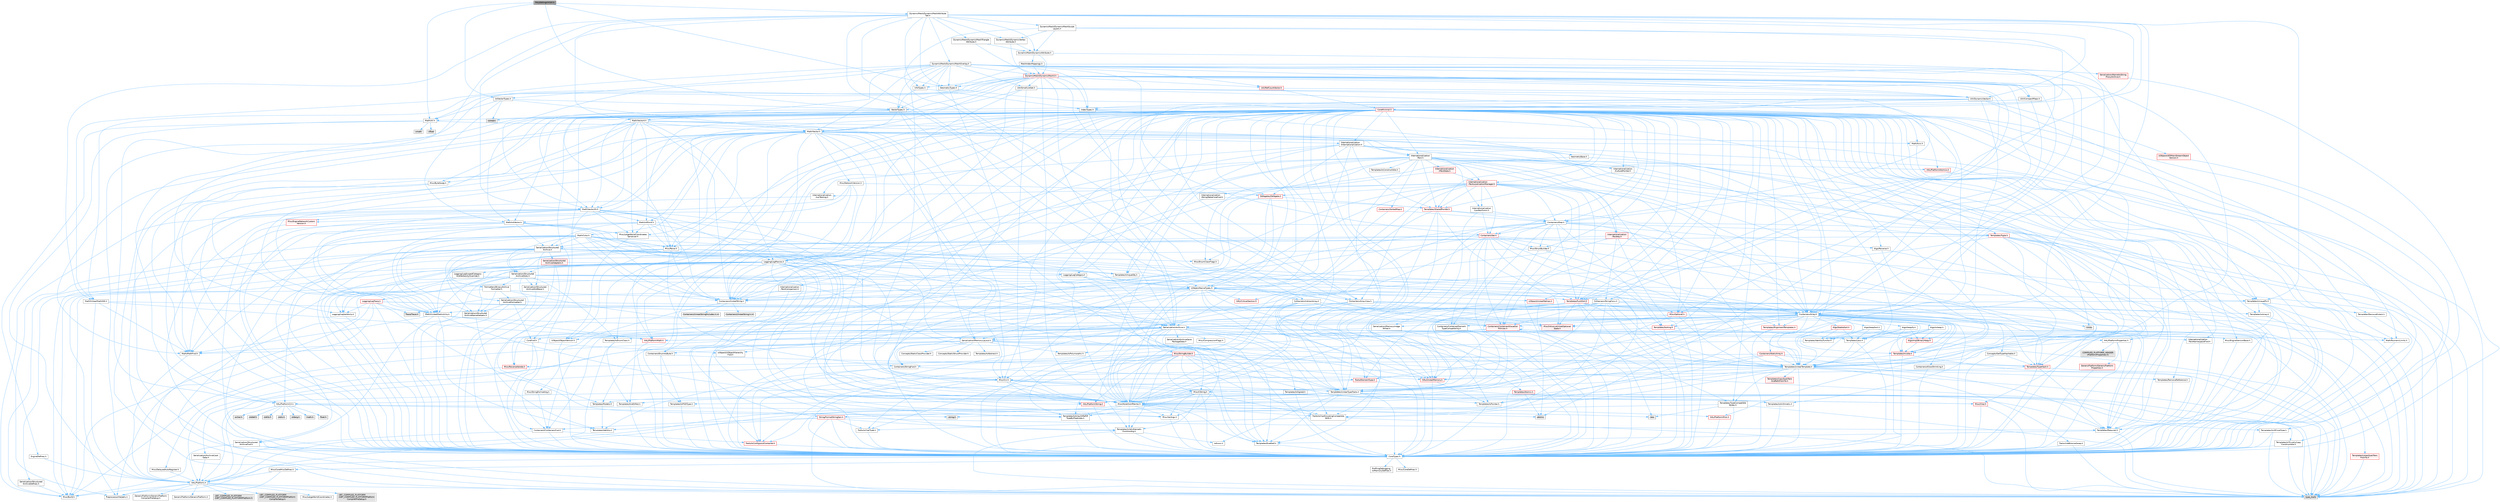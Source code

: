 digraph "PolyEditingUVUtil.h"
{
 // INTERACTIVE_SVG=YES
 // LATEX_PDF_SIZE
  bgcolor="transparent";
  edge [fontname=Helvetica,fontsize=10,labelfontname=Helvetica,labelfontsize=10];
  node [fontname=Helvetica,fontsize=10,shape=box,height=0.2,width=0.4];
  Node1 [id="Node000001",label="PolyEditingUVUtil.h",height=0.2,width=0.4,color="gray40", fillcolor="grey60", style="filled", fontcolor="black",tooltip=" "];
  Node1 -> Node2 [id="edge1_Node000001_Node000002",color="steelblue1",style="solid",tooltip=" "];
  Node2 [id="Node000002",label="MathUtil.h",height=0.2,width=0.4,color="grey40", fillcolor="white", style="filled",URL="$d4/d5b/MathUtil_8h.html",tooltip=" "];
  Node2 -> Node3 [id="edge2_Node000002_Node000003",color="steelblue1",style="solid",tooltip=" "];
  Node3 [id="Node000003",label="GeometryBase.h",height=0.2,width=0.4,color="grey40", fillcolor="white", style="filled",URL="$d5/d5e/GeometryBase_8h.html",tooltip=" "];
  Node3 -> Node4 [id="edge3_Node000003_Node000004",color="steelblue1",style="solid",tooltip=" "];
  Node4 [id="Node000004",label="CoreTypes.h",height=0.2,width=0.4,color="grey40", fillcolor="white", style="filled",URL="$dc/dec/CoreTypes_8h.html",tooltip=" "];
  Node4 -> Node5 [id="edge4_Node000004_Node000005",color="steelblue1",style="solid",tooltip=" "];
  Node5 [id="Node000005",label="HAL/Platform.h",height=0.2,width=0.4,color="grey40", fillcolor="white", style="filled",URL="$d9/dd0/Platform_8h.html",tooltip=" "];
  Node5 -> Node6 [id="edge5_Node000005_Node000006",color="steelblue1",style="solid",tooltip=" "];
  Node6 [id="Node000006",label="Misc/Build.h",height=0.2,width=0.4,color="grey40", fillcolor="white", style="filled",URL="$d3/dbb/Build_8h.html",tooltip=" "];
  Node5 -> Node7 [id="edge6_Node000005_Node000007",color="steelblue1",style="solid",tooltip=" "];
  Node7 [id="Node000007",label="Misc/LargeWorldCoordinates.h",height=0.2,width=0.4,color="grey40", fillcolor="white", style="filled",URL="$d2/dcb/LargeWorldCoordinates_8h.html",tooltip=" "];
  Node5 -> Node8 [id="edge7_Node000005_Node000008",color="steelblue1",style="solid",tooltip=" "];
  Node8 [id="Node000008",label="type_traits",height=0.2,width=0.4,color="grey60", fillcolor="#E0E0E0", style="filled",tooltip=" "];
  Node5 -> Node9 [id="edge8_Node000005_Node000009",color="steelblue1",style="solid",tooltip=" "];
  Node9 [id="Node000009",label="PreprocessorHelpers.h",height=0.2,width=0.4,color="grey40", fillcolor="white", style="filled",URL="$db/ddb/PreprocessorHelpers_8h.html",tooltip=" "];
  Node5 -> Node10 [id="edge9_Node000005_Node000010",color="steelblue1",style="solid",tooltip=" "];
  Node10 [id="Node000010",label="UBT_COMPILED_PLATFORM\l/UBT_COMPILED_PLATFORMPlatform\lCompilerPreSetup.h",height=0.2,width=0.4,color="grey60", fillcolor="#E0E0E0", style="filled",tooltip=" "];
  Node5 -> Node11 [id="edge10_Node000005_Node000011",color="steelblue1",style="solid",tooltip=" "];
  Node11 [id="Node000011",label="GenericPlatform/GenericPlatform\lCompilerPreSetup.h",height=0.2,width=0.4,color="grey40", fillcolor="white", style="filled",URL="$d9/dc8/GenericPlatformCompilerPreSetup_8h.html",tooltip=" "];
  Node5 -> Node12 [id="edge11_Node000005_Node000012",color="steelblue1",style="solid",tooltip=" "];
  Node12 [id="Node000012",label="GenericPlatform/GenericPlatform.h",height=0.2,width=0.4,color="grey40", fillcolor="white", style="filled",URL="$d6/d84/GenericPlatform_8h.html",tooltip=" "];
  Node5 -> Node13 [id="edge12_Node000005_Node000013",color="steelblue1",style="solid",tooltip=" "];
  Node13 [id="Node000013",label="UBT_COMPILED_PLATFORM\l/UBT_COMPILED_PLATFORMPlatform.h",height=0.2,width=0.4,color="grey60", fillcolor="#E0E0E0", style="filled",tooltip=" "];
  Node5 -> Node14 [id="edge13_Node000005_Node000014",color="steelblue1",style="solid",tooltip=" "];
  Node14 [id="Node000014",label="UBT_COMPILED_PLATFORM\l/UBT_COMPILED_PLATFORMPlatform\lCompilerSetup.h",height=0.2,width=0.4,color="grey60", fillcolor="#E0E0E0", style="filled",tooltip=" "];
  Node4 -> Node15 [id="edge14_Node000004_Node000015",color="steelblue1",style="solid",tooltip=" "];
  Node15 [id="Node000015",label="ProfilingDebugging\l/UMemoryDefines.h",height=0.2,width=0.4,color="grey40", fillcolor="white", style="filled",URL="$d2/da2/UMemoryDefines_8h.html",tooltip=" "];
  Node4 -> Node16 [id="edge15_Node000004_Node000016",color="steelblue1",style="solid",tooltip=" "];
  Node16 [id="Node000016",label="Misc/CoreMiscDefines.h",height=0.2,width=0.4,color="grey40", fillcolor="white", style="filled",URL="$da/d38/CoreMiscDefines_8h.html",tooltip=" "];
  Node16 -> Node5 [id="edge16_Node000016_Node000005",color="steelblue1",style="solid",tooltip=" "];
  Node16 -> Node9 [id="edge17_Node000016_Node000009",color="steelblue1",style="solid",tooltip=" "];
  Node4 -> Node17 [id="edge18_Node000004_Node000017",color="steelblue1",style="solid",tooltip=" "];
  Node17 [id="Node000017",label="Misc/CoreDefines.h",height=0.2,width=0.4,color="grey40", fillcolor="white", style="filled",URL="$d3/dd2/CoreDefines_8h.html",tooltip=" "];
  Node3 -> Node18 [id="edge19_Node000003_Node000018",color="steelblue1",style="solid",tooltip=" "];
  Node18 [id="Node000018",label="Logging/LogMacros.h",height=0.2,width=0.4,color="grey40", fillcolor="white", style="filled",URL="$d0/d16/LogMacros_8h.html",tooltip=" "];
  Node18 -> Node19 [id="edge20_Node000018_Node000019",color="steelblue1",style="solid",tooltip=" "];
  Node19 [id="Node000019",label="Containers/UnrealString.h",height=0.2,width=0.4,color="grey40", fillcolor="white", style="filled",URL="$d5/dba/UnrealString_8h.html",tooltip=" "];
  Node19 -> Node20 [id="edge21_Node000019_Node000020",color="steelblue1",style="solid",tooltip=" "];
  Node20 [id="Node000020",label="Containers/UnrealStringIncludes.h.inl",height=0.2,width=0.4,color="grey60", fillcolor="#E0E0E0", style="filled",tooltip=" "];
  Node19 -> Node21 [id="edge22_Node000019_Node000021",color="steelblue1",style="solid",tooltip=" "];
  Node21 [id="Node000021",label="Containers/UnrealString.h.inl",height=0.2,width=0.4,color="grey60", fillcolor="#E0E0E0", style="filled",tooltip=" "];
  Node19 -> Node22 [id="edge23_Node000019_Node000022",color="steelblue1",style="solid",tooltip=" "];
  Node22 [id="Node000022",label="Misc/StringFormatArg.h",height=0.2,width=0.4,color="grey40", fillcolor="white", style="filled",URL="$d2/d16/StringFormatArg_8h.html",tooltip=" "];
  Node22 -> Node23 [id="edge24_Node000022_Node000023",color="steelblue1",style="solid",tooltip=" "];
  Node23 [id="Node000023",label="Containers/ContainersFwd.h",height=0.2,width=0.4,color="grey40", fillcolor="white", style="filled",URL="$d4/d0a/ContainersFwd_8h.html",tooltip=" "];
  Node23 -> Node5 [id="edge25_Node000023_Node000005",color="steelblue1",style="solid",tooltip=" "];
  Node23 -> Node4 [id="edge26_Node000023_Node000004",color="steelblue1",style="solid",tooltip=" "];
  Node23 -> Node24 [id="edge27_Node000023_Node000024",color="steelblue1",style="solid",tooltip=" "];
  Node24 [id="Node000024",label="Traits/IsContiguousContainer.h",height=0.2,width=0.4,color="red", fillcolor="#FFF0F0", style="filled",URL="$d5/d3c/IsContiguousContainer_8h.html",tooltip=" "];
  Node24 -> Node4 [id="edge28_Node000024_Node000004",color="steelblue1",style="solid",tooltip=" "];
  Node18 -> Node4 [id="edge29_Node000018_Node000004",color="steelblue1",style="solid",tooltip=" "];
  Node18 -> Node9 [id="edge30_Node000018_Node000009",color="steelblue1",style="solid",tooltip=" "];
  Node18 -> Node27 [id="edge31_Node000018_Node000027",color="steelblue1",style="solid",tooltip=" "];
  Node27 [id="Node000027",label="Logging/LogCategory.h",height=0.2,width=0.4,color="grey40", fillcolor="white", style="filled",URL="$d9/d36/LogCategory_8h.html",tooltip=" "];
  Node27 -> Node4 [id="edge32_Node000027_Node000004",color="steelblue1",style="solid",tooltip=" "];
  Node27 -> Node28 [id="edge33_Node000027_Node000028",color="steelblue1",style="solid",tooltip=" "];
  Node28 [id="Node000028",label="Logging/LogVerbosity.h",height=0.2,width=0.4,color="grey40", fillcolor="white", style="filled",URL="$d2/d8f/LogVerbosity_8h.html",tooltip=" "];
  Node28 -> Node4 [id="edge34_Node000028_Node000004",color="steelblue1",style="solid",tooltip=" "];
  Node27 -> Node29 [id="edge35_Node000027_Node000029",color="steelblue1",style="solid",tooltip=" "];
  Node29 [id="Node000029",label="UObject/NameTypes.h",height=0.2,width=0.4,color="grey40", fillcolor="white", style="filled",URL="$d6/d35/NameTypes_8h.html",tooltip=" "];
  Node29 -> Node4 [id="edge36_Node000029_Node000004",color="steelblue1",style="solid",tooltip=" "];
  Node29 -> Node30 [id="edge37_Node000029_Node000030",color="steelblue1",style="solid",tooltip=" "];
  Node30 [id="Node000030",label="Misc/AssertionMacros.h",height=0.2,width=0.4,color="grey40", fillcolor="white", style="filled",URL="$d0/dfa/AssertionMacros_8h.html",tooltip=" "];
  Node30 -> Node4 [id="edge38_Node000030_Node000004",color="steelblue1",style="solid",tooltip=" "];
  Node30 -> Node5 [id="edge39_Node000030_Node000005",color="steelblue1",style="solid",tooltip=" "];
  Node30 -> Node31 [id="edge40_Node000030_Node000031",color="steelblue1",style="solid",tooltip=" "];
  Node31 [id="Node000031",label="HAL/PlatformMisc.h",height=0.2,width=0.4,color="red", fillcolor="#FFF0F0", style="filled",URL="$d0/df5/PlatformMisc_8h.html",tooltip=" "];
  Node31 -> Node4 [id="edge41_Node000031_Node000004",color="steelblue1",style="solid",tooltip=" "];
  Node30 -> Node9 [id="edge42_Node000030_Node000009",color="steelblue1",style="solid",tooltip=" "];
  Node30 -> Node63 [id="edge43_Node000030_Node000063",color="steelblue1",style="solid",tooltip=" "];
  Node63 [id="Node000063",label="Templates/EnableIf.h",height=0.2,width=0.4,color="grey40", fillcolor="white", style="filled",URL="$d7/d60/EnableIf_8h.html",tooltip=" "];
  Node63 -> Node4 [id="edge44_Node000063_Node000004",color="steelblue1",style="solid",tooltip=" "];
  Node30 -> Node64 [id="edge45_Node000030_Node000064",color="steelblue1",style="solid",tooltip=" "];
  Node64 [id="Node000064",label="Templates/IsArrayOrRefOf\lTypeByPredicate.h",height=0.2,width=0.4,color="grey40", fillcolor="white", style="filled",URL="$d6/da1/IsArrayOrRefOfTypeByPredicate_8h.html",tooltip=" "];
  Node64 -> Node4 [id="edge46_Node000064_Node000004",color="steelblue1",style="solid",tooltip=" "];
  Node30 -> Node65 [id="edge47_Node000030_Node000065",color="steelblue1",style="solid",tooltip=" "];
  Node65 [id="Node000065",label="Templates/IsValidVariadic\lFunctionArg.h",height=0.2,width=0.4,color="grey40", fillcolor="white", style="filled",URL="$d0/dc8/IsValidVariadicFunctionArg_8h.html",tooltip=" "];
  Node65 -> Node4 [id="edge48_Node000065_Node000004",color="steelblue1",style="solid",tooltip=" "];
  Node65 -> Node66 [id="edge49_Node000065_Node000066",color="steelblue1",style="solid",tooltip=" "];
  Node66 [id="Node000066",label="IsEnum.h",height=0.2,width=0.4,color="grey40", fillcolor="white", style="filled",URL="$d4/de5/IsEnum_8h.html",tooltip=" "];
  Node65 -> Node8 [id="edge50_Node000065_Node000008",color="steelblue1",style="solid",tooltip=" "];
  Node30 -> Node67 [id="edge51_Node000030_Node000067",color="steelblue1",style="solid",tooltip=" "];
  Node67 [id="Node000067",label="Traits/IsCharEncodingCompatible\lWith.h",height=0.2,width=0.4,color="grey40", fillcolor="white", style="filled",URL="$df/dd1/IsCharEncodingCompatibleWith_8h.html",tooltip=" "];
  Node67 -> Node8 [id="edge52_Node000067_Node000008",color="steelblue1",style="solid",tooltip=" "];
  Node67 -> Node68 [id="edge53_Node000067_Node000068",color="steelblue1",style="solid",tooltip=" "];
  Node68 [id="Node000068",label="Traits/IsCharType.h",height=0.2,width=0.4,color="grey40", fillcolor="white", style="filled",URL="$db/d51/IsCharType_8h.html",tooltip=" "];
  Node68 -> Node4 [id="edge54_Node000068_Node000004",color="steelblue1",style="solid",tooltip=" "];
  Node30 -> Node69 [id="edge55_Node000030_Node000069",color="steelblue1",style="solid",tooltip=" "];
  Node69 [id="Node000069",label="Misc/VarArgs.h",height=0.2,width=0.4,color="grey40", fillcolor="white", style="filled",URL="$d5/d6f/VarArgs_8h.html",tooltip=" "];
  Node69 -> Node4 [id="edge56_Node000069_Node000004",color="steelblue1",style="solid",tooltip=" "];
  Node30 -> Node70 [id="edge57_Node000030_Node000070",color="steelblue1",style="solid",tooltip=" "];
  Node70 [id="Node000070",label="String/FormatStringSan.h",height=0.2,width=0.4,color="red", fillcolor="#FFF0F0", style="filled",URL="$d3/d8b/FormatStringSan_8h.html",tooltip=" "];
  Node70 -> Node8 [id="edge58_Node000070_Node000008",color="steelblue1",style="solid",tooltip=" "];
  Node70 -> Node4 [id="edge59_Node000070_Node000004",color="steelblue1",style="solid",tooltip=" "];
  Node70 -> Node71 [id="edge60_Node000070_Node000071",color="steelblue1",style="solid",tooltip=" "];
  Node71 [id="Node000071",label="Templates/Requires.h",height=0.2,width=0.4,color="grey40", fillcolor="white", style="filled",URL="$dc/d96/Requires_8h.html",tooltip=" "];
  Node71 -> Node63 [id="edge61_Node000071_Node000063",color="steelblue1",style="solid",tooltip=" "];
  Node71 -> Node8 [id="edge62_Node000071_Node000008",color="steelblue1",style="solid",tooltip=" "];
  Node70 -> Node72 [id="edge63_Node000070_Node000072",color="steelblue1",style="solid",tooltip=" "];
  Node72 [id="Node000072",label="Templates/Identity.h",height=0.2,width=0.4,color="grey40", fillcolor="white", style="filled",URL="$d0/dd5/Identity_8h.html",tooltip=" "];
  Node70 -> Node65 [id="edge64_Node000070_Node000065",color="steelblue1",style="solid",tooltip=" "];
  Node70 -> Node68 [id="edge65_Node000070_Node000068",color="steelblue1",style="solid",tooltip=" "];
  Node70 -> Node23 [id="edge66_Node000070_Node000023",color="steelblue1",style="solid",tooltip=" "];
  Node30 -> Node76 [id="edge67_Node000030_Node000076",color="steelblue1",style="solid",tooltip=" "];
  Node76 [id="Node000076",label="atomic",height=0.2,width=0.4,color="grey60", fillcolor="#E0E0E0", style="filled",tooltip=" "];
  Node29 -> Node77 [id="edge68_Node000029_Node000077",color="steelblue1",style="solid",tooltip=" "];
  Node77 [id="Node000077",label="HAL/UnrealMemory.h",height=0.2,width=0.4,color="red", fillcolor="#FFF0F0", style="filled",URL="$d9/d96/UnrealMemory_8h.html",tooltip=" "];
  Node77 -> Node4 [id="edge69_Node000077_Node000004",color="steelblue1",style="solid",tooltip=" "];
  Node77 -> Node96 [id="edge70_Node000077_Node000096",color="steelblue1",style="solid",tooltip=" "];
  Node96 [id="Node000096",label="Templates/IsPointer.h",height=0.2,width=0.4,color="grey40", fillcolor="white", style="filled",URL="$d7/d05/IsPointer_8h.html",tooltip=" "];
  Node96 -> Node4 [id="edge71_Node000096_Node000004",color="steelblue1",style="solid",tooltip=" "];
  Node29 -> Node97 [id="edge72_Node000029_Node000097",color="steelblue1",style="solid",tooltip=" "];
  Node97 [id="Node000097",label="Templates/UnrealTypeTraits.h",height=0.2,width=0.4,color="grey40", fillcolor="white", style="filled",URL="$d2/d2d/UnrealTypeTraits_8h.html",tooltip=" "];
  Node97 -> Node4 [id="edge73_Node000097_Node000004",color="steelblue1",style="solid",tooltip=" "];
  Node97 -> Node96 [id="edge74_Node000097_Node000096",color="steelblue1",style="solid",tooltip=" "];
  Node97 -> Node30 [id="edge75_Node000097_Node000030",color="steelblue1",style="solid",tooltip=" "];
  Node97 -> Node89 [id="edge76_Node000097_Node000089",color="steelblue1",style="solid",tooltip=" "];
  Node89 [id="Node000089",label="Templates/AndOrNot.h",height=0.2,width=0.4,color="grey40", fillcolor="white", style="filled",URL="$db/d0a/AndOrNot_8h.html",tooltip=" "];
  Node89 -> Node4 [id="edge77_Node000089_Node000004",color="steelblue1",style="solid",tooltip=" "];
  Node97 -> Node63 [id="edge78_Node000097_Node000063",color="steelblue1",style="solid",tooltip=" "];
  Node97 -> Node98 [id="edge79_Node000097_Node000098",color="steelblue1",style="solid",tooltip=" "];
  Node98 [id="Node000098",label="Templates/IsArithmetic.h",height=0.2,width=0.4,color="grey40", fillcolor="white", style="filled",URL="$d2/d5d/IsArithmetic_8h.html",tooltip=" "];
  Node98 -> Node4 [id="edge80_Node000098_Node000004",color="steelblue1",style="solid",tooltip=" "];
  Node97 -> Node66 [id="edge81_Node000097_Node000066",color="steelblue1",style="solid",tooltip=" "];
  Node97 -> Node99 [id="edge82_Node000097_Node000099",color="steelblue1",style="solid",tooltip=" "];
  Node99 [id="Node000099",label="Templates/Models.h",height=0.2,width=0.4,color="grey40", fillcolor="white", style="filled",URL="$d3/d0c/Models_8h.html",tooltip=" "];
  Node99 -> Node72 [id="edge83_Node000099_Node000072",color="steelblue1",style="solid",tooltip=" "];
  Node97 -> Node100 [id="edge84_Node000097_Node000100",color="steelblue1",style="solid",tooltip=" "];
  Node100 [id="Node000100",label="Templates/IsPODType.h",height=0.2,width=0.4,color="grey40", fillcolor="white", style="filled",URL="$d7/db1/IsPODType_8h.html",tooltip=" "];
  Node100 -> Node4 [id="edge85_Node000100_Node000004",color="steelblue1",style="solid",tooltip=" "];
  Node97 -> Node101 [id="edge86_Node000097_Node000101",color="steelblue1",style="solid",tooltip=" "];
  Node101 [id="Node000101",label="Templates/IsUECoreType.h",height=0.2,width=0.4,color="grey40", fillcolor="white", style="filled",URL="$d1/db8/IsUECoreType_8h.html",tooltip=" "];
  Node101 -> Node4 [id="edge87_Node000101_Node000004",color="steelblue1",style="solid",tooltip=" "];
  Node101 -> Node8 [id="edge88_Node000101_Node000008",color="steelblue1",style="solid",tooltip=" "];
  Node97 -> Node90 [id="edge89_Node000097_Node000090",color="steelblue1",style="solid",tooltip=" "];
  Node90 [id="Node000090",label="Templates/IsTriviallyCopy\lConstructible.h",height=0.2,width=0.4,color="grey40", fillcolor="white", style="filled",URL="$d3/d78/IsTriviallyCopyConstructible_8h.html",tooltip=" "];
  Node90 -> Node4 [id="edge90_Node000090_Node000004",color="steelblue1",style="solid",tooltip=" "];
  Node90 -> Node8 [id="edge91_Node000090_Node000008",color="steelblue1",style="solid",tooltip=" "];
  Node29 -> Node102 [id="edge92_Node000029_Node000102",color="steelblue1",style="solid",tooltip=" "];
  Node102 [id="Node000102",label="Templates/UnrealTemplate.h",height=0.2,width=0.4,color="grey40", fillcolor="white", style="filled",URL="$d4/d24/UnrealTemplate_8h.html",tooltip=" "];
  Node102 -> Node4 [id="edge93_Node000102_Node000004",color="steelblue1",style="solid",tooltip=" "];
  Node102 -> Node96 [id="edge94_Node000102_Node000096",color="steelblue1",style="solid",tooltip=" "];
  Node102 -> Node77 [id="edge95_Node000102_Node000077",color="steelblue1",style="solid",tooltip=" "];
  Node102 -> Node103 [id="edge96_Node000102_Node000103",color="steelblue1",style="solid",tooltip=" "];
  Node103 [id="Node000103",label="Templates/CopyQualifiers\lAndRefsFromTo.h",height=0.2,width=0.4,color="red", fillcolor="#FFF0F0", style="filled",URL="$d3/db3/CopyQualifiersAndRefsFromTo_8h.html",tooltip=" "];
  Node102 -> Node97 [id="edge97_Node000102_Node000097",color="steelblue1",style="solid",tooltip=" "];
  Node102 -> Node105 [id="edge98_Node000102_Node000105",color="steelblue1",style="solid",tooltip=" "];
  Node105 [id="Node000105",label="Templates/RemoveReference.h",height=0.2,width=0.4,color="grey40", fillcolor="white", style="filled",URL="$da/dbe/RemoveReference_8h.html",tooltip=" "];
  Node105 -> Node4 [id="edge99_Node000105_Node000004",color="steelblue1",style="solid",tooltip=" "];
  Node102 -> Node71 [id="edge100_Node000102_Node000071",color="steelblue1",style="solid",tooltip=" "];
  Node102 -> Node106 [id="edge101_Node000102_Node000106",color="steelblue1",style="solid",tooltip=" "];
  Node106 [id="Node000106",label="Templates/TypeCompatible\lBytes.h",height=0.2,width=0.4,color="grey40", fillcolor="white", style="filled",URL="$df/d0a/TypeCompatibleBytes_8h.html",tooltip=" "];
  Node106 -> Node4 [id="edge102_Node000106_Node000004",color="steelblue1",style="solid",tooltip=" "];
  Node106 -> Node48 [id="edge103_Node000106_Node000048",color="steelblue1",style="solid",tooltip=" "];
  Node48 [id="Node000048",label="string.h",height=0.2,width=0.4,color="grey60", fillcolor="#E0E0E0", style="filled",tooltip=" "];
  Node106 -> Node40 [id="edge104_Node000106_Node000040",color="steelblue1",style="solid",tooltip=" "];
  Node40 [id="Node000040",label="new",height=0.2,width=0.4,color="grey60", fillcolor="#E0E0E0", style="filled",tooltip=" "];
  Node106 -> Node8 [id="edge105_Node000106_Node000008",color="steelblue1",style="solid",tooltip=" "];
  Node102 -> Node72 [id="edge106_Node000102_Node000072",color="steelblue1",style="solid",tooltip=" "];
  Node102 -> Node24 [id="edge107_Node000102_Node000024",color="steelblue1",style="solid",tooltip=" "];
  Node102 -> Node107 [id="edge108_Node000102_Node000107",color="steelblue1",style="solid",tooltip=" "];
  Node107 [id="Node000107",label="Traits/UseBitwiseSwap.h",height=0.2,width=0.4,color="grey40", fillcolor="white", style="filled",URL="$db/df3/UseBitwiseSwap_8h.html",tooltip=" "];
  Node107 -> Node4 [id="edge109_Node000107_Node000004",color="steelblue1",style="solid",tooltip=" "];
  Node107 -> Node8 [id="edge110_Node000107_Node000008",color="steelblue1",style="solid",tooltip=" "];
  Node102 -> Node8 [id="edge111_Node000102_Node000008",color="steelblue1",style="solid",tooltip=" "];
  Node29 -> Node19 [id="edge112_Node000029_Node000019",color="steelblue1",style="solid",tooltip=" "];
  Node29 -> Node108 [id="edge113_Node000029_Node000108",color="steelblue1",style="solid",tooltip=" "];
  Node108 [id="Node000108",label="HAL/CriticalSection.h",height=0.2,width=0.4,color="red", fillcolor="#FFF0F0", style="filled",URL="$d6/d90/CriticalSection_8h.html",tooltip=" "];
  Node29 -> Node111 [id="edge114_Node000029_Node000111",color="steelblue1",style="solid",tooltip=" "];
  Node111 [id="Node000111",label="Containers/StringConv.h",height=0.2,width=0.4,color="grey40", fillcolor="white", style="filled",URL="$d3/ddf/StringConv_8h.html",tooltip=" "];
  Node111 -> Node4 [id="edge115_Node000111_Node000004",color="steelblue1",style="solid",tooltip=" "];
  Node111 -> Node30 [id="edge116_Node000111_Node000030",color="steelblue1",style="solid",tooltip=" "];
  Node111 -> Node112 [id="edge117_Node000111_Node000112",color="steelblue1",style="solid",tooltip=" "];
  Node112 [id="Node000112",label="Containers/ContainerAllocation\lPolicies.h",height=0.2,width=0.4,color="red", fillcolor="#FFF0F0", style="filled",URL="$d7/dff/ContainerAllocationPolicies_8h.html",tooltip=" "];
  Node112 -> Node4 [id="edge118_Node000112_Node000004",color="steelblue1",style="solid",tooltip=" "];
  Node112 -> Node112 [id="edge119_Node000112_Node000112",color="steelblue1",style="solid",tooltip=" "];
  Node112 -> Node114 [id="edge120_Node000112_Node000114",color="steelblue1",style="solid",tooltip=" "];
  Node114 [id="Node000114",label="HAL/PlatformMath.h",height=0.2,width=0.4,color="red", fillcolor="#FFF0F0", style="filled",URL="$dc/d53/PlatformMath_8h.html",tooltip=" "];
  Node114 -> Node4 [id="edge121_Node000114_Node000004",color="steelblue1",style="solid",tooltip=" "];
  Node112 -> Node77 [id="edge122_Node000112_Node000077",color="steelblue1",style="solid",tooltip=" "];
  Node112 -> Node49 [id="edge123_Node000112_Node000049",color="steelblue1",style="solid",tooltip=" "];
  Node49 [id="Node000049",label="Math/NumericLimits.h",height=0.2,width=0.4,color="grey40", fillcolor="white", style="filled",URL="$df/d1b/NumericLimits_8h.html",tooltip=" "];
  Node49 -> Node4 [id="edge124_Node000049_Node000004",color="steelblue1",style="solid",tooltip=" "];
  Node112 -> Node30 [id="edge125_Node000112_Node000030",color="steelblue1",style="solid",tooltip=" "];
  Node112 -> Node122 [id="edge126_Node000112_Node000122",color="steelblue1",style="solid",tooltip=" "];
  Node122 [id="Node000122",label="Templates/IsPolymorphic.h",height=0.2,width=0.4,color="grey40", fillcolor="white", style="filled",URL="$dc/d20/IsPolymorphic_8h.html",tooltip=" "];
  Node112 -> Node106 [id="edge127_Node000112_Node000106",color="steelblue1",style="solid",tooltip=" "];
  Node112 -> Node8 [id="edge128_Node000112_Node000008",color="steelblue1",style="solid",tooltip=" "];
  Node111 -> Node124 [id="edge129_Node000111_Node000124",color="steelblue1",style="solid",tooltip=" "];
  Node124 [id="Node000124",label="Containers/Array.h",height=0.2,width=0.4,color="grey40", fillcolor="white", style="filled",URL="$df/dd0/Array_8h.html",tooltip=" "];
  Node124 -> Node4 [id="edge130_Node000124_Node000004",color="steelblue1",style="solid",tooltip=" "];
  Node124 -> Node30 [id="edge131_Node000124_Node000030",color="steelblue1",style="solid",tooltip=" "];
  Node124 -> Node125 [id="edge132_Node000124_Node000125",color="steelblue1",style="solid",tooltip=" "];
  Node125 [id="Node000125",label="Misc/IntrusiveUnsetOptional\lState.h",height=0.2,width=0.4,color="red", fillcolor="#FFF0F0", style="filled",URL="$d2/d0a/IntrusiveUnsetOptionalState_8h.html",tooltip=" "];
  Node124 -> Node127 [id="edge133_Node000124_Node000127",color="steelblue1",style="solid",tooltip=" "];
  Node127 [id="Node000127",label="Misc/ReverseIterate.h",height=0.2,width=0.4,color="red", fillcolor="#FFF0F0", style="filled",URL="$db/de3/ReverseIterate_8h.html",tooltip=" "];
  Node127 -> Node5 [id="edge134_Node000127_Node000005",color="steelblue1",style="solid",tooltip=" "];
  Node124 -> Node77 [id="edge135_Node000124_Node000077",color="steelblue1",style="solid",tooltip=" "];
  Node124 -> Node97 [id="edge136_Node000124_Node000097",color="steelblue1",style="solid",tooltip=" "];
  Node124 -> Node102 [id="edge137_Node000124_Node000102",color="steelblue1",style="solid",tooltip=" "];
  Node124 -> Node129 [id="edge138_Node000124_Node000129",color="steelblue1",style="solid",tooltip=" "];
  Node129 [id="Node000129",label="Containers/AllowShrinking.h",height=0.2,width=0.4,color="grey40", fillcolor="white", style="filled",URL="$d7/d1a/AllowShrinking_8h.html",tooltip=" "];
  Node129 -> Node4 [id="edge139_Node000129_Node000004",color="steelblue1",style="solid",tooltip=" "];
  Node124 -> Node112 [id="edge140_Node000124_Node000112",color="steelblue1",style="solid",tooltip=" "];
  Node124 -> Node130 [id="edge141_Node000124_Node000130",color="steelblue1",style="solid",tooltip=" "];
  Node130 [id="Node000130",label="Containers/ContainerElement\lTypeCompatibility.h",height=0.2,width=0.4,color="grey40", fillcolor="white", style="filled",URL="$df/ddf/ContainerElementTypeCompatibility_8h.html",tooltip=" "];
  Node130 -> Node4 [id="edge142_Node000130_Node000004",color="steelblue1",style="solid",tooltip=" "];
  Node130 -> Node97 [id="edge143_Node000130_Node000097",color="steelblue1",style="solid",tooltip=" "];
  Node124 -> Node131 [id="edge144_Node000124_Node000131",color="steelblue1",style="solid",tooltip=" "];
  Node131 [id="Node000131",label="Serialization/Archive.h",height=0.2,width=0.4,color="grey40", fillcolor="white", style="filled",URL="$d7/d3b/Archive_8h.html",tooltip=" "];
  Node131 -> Node35 [id="edge145_Node000131_Node000035",color="steelblue1",style="solid",tooltip=" "];
  Node35 [id="Node000035",label="CoreFwd.h",height=0.2,width=0.4,color="grey40", fillcolor="white", style="filled",URL="$d1/d1e/CoreFwd_8h.html",tooltip=" "];
  Node35 -> Node4 [id="edge146_Node000035_Node000004",color="steelblue1",style="solid",tooltip=" "];
  Node35 -> Node23 [id="edge147_Node000035_Node000023",color="steelblue1",style="solid",tooltip=" "];
  Node35 -> Node36 [id="edge148_Node000035_Node000036",color="steelblue1",style="solid",tooltip=" "];
  Node36 [id="Node000036",label="Math/MathFwd.h",height=0.2,width=0.4,color="grey40", fillcolor="white", style="filled",URL="$d2/d10/MathFwd_8h.html",tooltip=" "];
  Node36 -> Node5 [id="edge149_Node000036_Node000005",color="steelblue1",style="solid",tooltip=" "];
  Node35 -> Node37 [id="edge150_Node000035_Node000037",color="steelblue1",style="solid",tooltip=" "];
  Node37 [id="Node000037",label="UObject/UObjectHierarchy\lFwd.h",height=0.2,width=0.4,color="grey40", fillcolor="white", style="filled",URL="$d3/d13/UObjectHierarchyFwd_8h.html",tooltip=" "];
  Node131 -> Node4 [id="edge151_Node000131_Node000004",color="steelblue1",style="solid",tooltip=" "];
  Node131 -> Node132 [id="edge152_Node000131_Node000132",color="steelblue1",style="solid",tooltip=" "];
  Node132 [id="Node000132",label="HAL/PlatformProperties.h",height=0.2,width=0.4,color="grey40", fillcolor="white", style="filled",URL="$d9/db0/PlatformProperties_8h.html",tooltip=" "];
  Node132 -> Node4 [id="edge153_Node000132_Node000004",color="steelblue1",style="solid",tooltip=" "];
  Node132 -> Node133 [id="edge154_Node000132_Node000133",color="steelblue1",style="solid",tooltip=" "];
  Node133 [id="Node000133",label="GenericPlatform/GenericPlatform\lProperties.h",height=0.2,width=0.4,color="red", fillcolor="#FFF0F0", style="filled",URL="$d2/dcd/GenericPlatformProperties_8h.html",tooltip=" "];
  Node133 -> Node4 [id="edge155_Node000133_Node000004",color="steelblue1",style="solid",tooltip=" "];
  Node132 -> Node134 [id="edge156_Node000132_Node000134",color="steelblue1",style="solid",tooltip=" "];
  Node134 [id="Node000134",label="COMPILED_PLATFORM_HEADER\l(PlatformProperties.h)",height=0.2,width=0.4,color="grey60", fillcolor="#E0E0E0", style="filled",tooltip=" "];
  Node131 -> Node135 [id="edge157_Node000131_Node000135",color="steelblue1",style="solid",tooltip=" "];
  Node135 [id="Node000135",label="Internationalization\l/TextNamespaceFwd.h",height=0.2,width=0.4,color="grey40", fillcolor="white", style="filled",URL="$d8/d97/TextNamespaceFwd_8h.html",tooltip=" "];
  Node135 -> Node4 [id="edge158_Node000135_Node000004",color="steelblue1",style="solid",tooltip=" "];
  Node131 -> Node36 [id="edge159_Node000131_Node000036",color="steelblue1",style="solid",tooltip=" "];
  Node131 -> Node30 [id="edge160_Node000131_Node000030",color="steelblue1",style="solid",tooltip=" "];
  Node131 -> Node6 [id="edge161_Node000131_Node000006",color="steelblue1",style="solid",tooltip=" "];
  Node131 -> Node50 [id="edge162_Node000131_Node000050",color="steelblue1",style="solid",tooltip=" "];
  Node50 [id="Node000050",label="Misc/CompressionFlags.h",height=0.2,width=0.4,color="grey40", fillcolor="white", style="filled",URL="$d9/d76/CompressionFlags_8h.html",tooltip=" "];
  Node131 -> Node136 [id="edge163_Node000131_Node000136",color="steelblue1",style="solid",tooltip=" "];
  Node136 [id="Node000136",label="Misc/EngineVersionBase.h",height=0.2,width=0.4,color="grey40", fillcolor="white", style="filled",URL="$d5/d2b/EngineVersionBase_8h.html",tooltip=" "];
  Node136 -> Node4 [id="edge164_Node000136_Node000004",color="steelblue1",style="solid",tooltip=" "];
  Node131 -> Node69 [id="edge165_Node000131_Node000069",color="steelblue1",style="solid",tooltip=" "];
  Node131 -> Node137 [id="edge166_Node000131_Node000137",color="steelblue1",style="solid",tooltip=" "];
  Node137 [id="Node000137",label="Serialization/ArchiveCook\lData.h",height=0.2,width=0.4,color="grey40", fillcolor="white", style="filled",URL="$dc/db6/ArchiveCookData_8h.html",tooltip=" "];
  Node137 -> Node5 [id="edge167_Node000137_Node000005",color="steelblue1",style="solid",tooltip=" "];
  Node131 -> Node138 [id="edge168_Node000131_Node000138",color="steelblue1",style="solid",tooltip=" "];
  Node138 [id="Node000138",label="Serialization/ArchiveSave\lPackageData.h",height=0.2,width=0.4,color="grey40", fillcolor="white", style="filled",URL="$d1/d37/ArchiveSavePackageData_8h.html",tooltip=" "];
  Node131 -> Node63 [id="edge169_Node000131_Node000063",color="steelblue1",style="solid",tooltip=" "];
  Node131 -> Node64 [id="edge170_Node000131_Node000064",color="steelblue1",style="solid",tooltip=" "];
  Node131 -> Node139 [id="edge171_Node000131_Node000139",color="steelblue1",style="solid",tooltip=" "];
  Node139 [id="Node000139",label="Templates/IsEnumClass.h",height=0.2,width=0.4,color="grey40", fillcolor="white", style="filled",URL="$d7/d15/IsEnumClass_8h.html",tooltip=" "];
  Node139 -> Node4 [id="edge172_Node000139_Node000004",color="steelblue1",style="solid",tooltip=" "];
  Node139 -> Node89 [id="edge173_Node000139_Node000089",color="steelblue1",style="solid",tooltip=" "];
  Node131 -> Node119 [id="edge174_Node000131_Node000119",color="steelblue1",style="solid",tooltip=" "];
  Node119 [id="Node000119",label="Templates/IsSigned.h",height=0.2,width=0.4,color="grey40", fillcolor="white", style="filled",URL="$d8/dd8/IsSigned_8h.html",tooltip=" "];
  Node119 -> Node4 [id="edge175_Node000119_Node000004",color="steelblue1",style="solid",tooltip=" "];
  Node131 -> Node65 [id="edge176_Node000131_Node000065",color="steelblue1",style="solid",tooltip=" "];
  Node131 -> Node102 [id="edge177_Node000131_Node000102",color="steelblue1",style="solid",tooltip=" "];
  Node131 -> Node67 [id="edge178_Node000131_Node000067",color="steelblue1",style="solid",tooltip=" "];
  Node131 -> Node140 [id="edge179_Node000131_Node000140",color="steelblue1",style="solid",tooltip=" "];
  Node140 [id="Node000140",label="UObject/ObjectVersion.h",height=0.2,width=0.4,color="grey40", fillcolor="white", style="filled",URL="$da/d63/ObjectVersion_8h.html",tooltip=" "];
  Node140 -> Node4 [id="edge180_Node000140_Node000004",color="steelblue1",style="solid",tooltip=" "];
  Node124 -> Node141 [id="edge181_Node000124_Node000141",color="steelblue1",style="solid",tooltip=" "];
  Node141 [id="Node000141",label="Serialization/MemoryImage\lWriter.h",height=0.2,width=0.4,color="grey40", fillcolor="white", style="filled",URL="$d0/d08/MemoryImageWriter_8h.html",tooltip=" "];
  Node141 -> Node4 [id="edge182_Node000141_Node000004",color="steelblue1",style="solid",tooltip=" "];
  Node141 -> Node142 [id="edge183_Node000141_Node000142",color="steelblue1",style="solid",tooltip=" "];
  Node142 [id="Node000142",label="Serialization/MemoryLayout.h",height=0.2,width=0.4,color="grey40", fillcolor="white", style="filled",URL="$d7/d66/MemoryLayout_8h.html",tooltip=" "];
  Node142 -> Node143 [id="edge184_Node000142_Node000143",color="steelblue1",style="solid",tooltip=" "];
  Node143 [id="Node000143",label="Concepts/StaticClassProvider.h",height=0.2,width=0.4,color="grey40", fillcolor="white", style="filled",URL="$dd/d83/StaticClassProvider_8h.html",tooltip=" "];
  Node142 -> Node144 [id="edge185_Node000142_Node000144",color="steelblue1",style="solid",tooltip=" "];
  Node144 [id="Node000144",label="Concepts/StaticStructProvider.h",height=0.2,width=0.4,color="grey40", fillcolor="white", style="filled",URL="$d5/d77/StaticStructProvider_8h.html",tooltip=" "];
  Node142 -> Node145 [id="edge186_Node000142_Node000145",color="steelblue1",style="solid",tooltip=" "];
  Node145 [id="Node000145",label="Containers/EnumAsByte.h",height=0.2,width=0.4,color="grey40", fillcolor="white", style="filled",URL="$d6/d9a/EnumAsByte_8h.html",tooltip=" "];
  Node145 -> Node4 [id="edge187_Node000145_Node000004",color="steelblue1",style="solid",tooltip=" "];
  Node145 -> Node100 [id="edge188_Node000145_Node000100",color="steelblue1",style="solid",tooltip=" "];
  Node145 -> Node146 [id="edge189_Node000145_Node000146",color="steelblue1",style="solid",tooltip=" "];
  Node146 [id="Node000146",label="Templates/TypeHash.h",height=0.2,width=0.4,color="red", fillcolor="#FFF0F0", style="filled",URL="$d1/d62/TypeHash_8h.html",tooltip=" "];
  Node146 -> Node4 [id="edge190_Node000146_Node000004",color="steelblue1",style="solid",tooltip=" "];
  Node146 -> Node71 [id="edge191_Node000146_Node000071",color="steelblue1",style="solid",tooltip=" "];
  Node146 -> Node147 [id="edge192_Node000146_Node000147",color="steelblue1",style="solid",tooltip=" "];
  Node147 [id="Node000147",label="Misc/Crc.h",height=0.2,width=0.4,color="grey40", fillcolor="white", style="filled",URL="$d4/dd2/Crc_8h.html",tooltip=" "];
  Node147 -> Node4 [id="edge193_Node000147_Node000004",color="steelblue1",style="solid",tooltip=" "];
  Node147 -> Node79 [id="edge194_Node000147_Node000079",color="steelblue1",style="solid",tooltip=" "];
  Node79 [id="Node000079",label="HAL/PlatformString.h",height=0.2,width=0.4,color="red", fillcolor="#FFF0F0", style="filled",URL="$db/db5/PlatformString_8h.html",tooltip=" "];
  Node79 -> Node4 [id="edge195_Node000079_Node000004",color="steelblue1",style="solid",tooltip=" "];
  Node147 -> Node30 [id="edge196_Node000147_Node000030",color="steelblue1",style="solid",tooltip=" "];
  Node147 -> Node148 [id="edge197_Node000147_Node000148",color="steelblue1",style="solid",tooltip=" "];
  Node148 [id="Node000148",label="Misc/CString.h",height=0.2,width=0.4,color="grey40", fillcolor="white", style="filled",URL="$d2/d49/CString_8h.html",tooltip=" "];
  Node148 -> Node4 [id="edge198_Node000148_Node000004",color="steelblue1",style="solid",tooltip=" "];
  Node148 -> Node39 [id="edge199_Node000148_Node000039",color="steelblue1",style="solid",tooltip=" "];
  Node39 [id="Node000039",label="HAL/PlatformCrt.h",height=0.2,width=0.4,color="grey40", fillcolor="white", style="filled",URL="$d8/d75/PlatformCrt_8h.html",tooltip=" "];
  Node39 -> Node40 [id="edge200_Node000039_Node000040",color="steelblue1",style="solid",tooltip=" "];
  Node39 -> Node41 [id="edge201_Node000039_Node000041",color="steelblue1",style="solid",tooltip=" "];
  Node41 [id="Node000041",label="wchar.h",height=0.2,width=0.4,color="grey60", fillcolor="#E0E0E0", style="filled",tooltip=" "];
  Node39 -> Node42 [id="edge202_Node000039_Node000042",color="steelblue1",style="solid",tooltip=" "];
  Node42 [id="Node000042",label="stddef.h",height=0.2,width=0.4,color="grey60", fillcolor="#E0E0E0", style="filled",tooltip=" "];
  Node39 -> Node43 [id="edge203_Node000039_Node000043",color="steelblue1",style="solid",tooltip=" "];
  Node43 [id="Node000043",label="stdlib.h",height=0.2,width=0.4,color="grey60", fillcolor="#E0E0E0", style="filled",tooltip=" "];
  Node39 -> Node44 [id="edge204_Node000039_Node000044",color="steelblue1",style="solid",tooltip=" "];
  Node44 [id="Node000044",label="stdio.h",height=0.2,width=0.4,color="grey60", fillcolor="#E0E0E0", style="filled",tooltip=" "];
  Node39 -> Node45 [id="edge205_Node000039_Node000045",color="steelblue1",style="solid",tooltip=" "];
  Node45 [id="Node000045",label="stdarg.h",height=0.2,width=0.4,color="grey60", fillcolor="#E0E0E0", style="filled",tooltip=" "];
  Node39 -> Node46 [id="edge206_Node000039_Node000046",color="steelblue1",style="solid",tooltip=" "];
  Node46 [id="Node000046",label="math.h",height=0.2,width=0.4,color="grey60", fillcolor="#E0E0E0", style="filled",tooltip=" "];
  Node39 -> Node47 [id="edge207_Node000039_Node000047",color="steelblue1",style="solid",tooltip=" "];
  Node47 [id="Node000047",label="float.h",height=0.2,width=0.4,color="grey60", fillcolor="#E0E0E0", style="filled",tooltip=" "];
  Node39 -> Node48 [id="edge208_Node000039_Node000048",color="steelblue1",style="solid",tooltip=" "];
  Node148 -> Node79 [id="edge209_Node000148_Node000079",color="steelblue1",style="solid",tooltip=" "];
  Node148 -> Node30 [id="edge210_Node000148_Node000030",color="steelblue1",style="solid",tooltip=" "];
  Node148 -> Node149 [id="edge211_Node000148_Node000149",color="steelblue1",style="solid",tooltip=" "];
  Node149 [id="Node000149",label="Misc/Char.h",height=0.2,width=0.4,color="red", fillcolor="#FFF0F0", style="filled",URL="$d0/d58/Char_8h.html",tooltip=" "];
  Node149 -> Node4 [id="edge212_Node000149_Node000004",color="steelblue1",style="solid",tooltip=" "];
  Node149 -> Node8 [id="edge213_Node000149_Node000008",color="steelblue1",style="solid",tooltip=" "];
  Node148 -> Node69 [id="edge214_Node000148_Node000069",color="steelblue1",style="solid",tooltip=" "];
  Node148 -> Node64 [id="edge215_Node000148_Node000064",color="steelblue1",style="solid",tooltip=" "];
  Node148 -> Node65 [id="edge216_Node000148_Node000065",color="steelblue1",style="solid",tooltip=" "];
  Node148 -> Node67 [id="edge217_Node000148_Node000067",color="steelblue1",style="solid",tooltip=" "];
  Node147 -> Node149 [id="edge218_Node000147_Node000149",color="steelblue1",style="solid",tooltip=" "];
  Node147 -> Node97 [id="edge219_Node000147_Node000097",color="steelblue1",style="solid",tooltip=" "];
  Node147 -> Node68 [id="edge220_Node000147_Node000068",color="steelblue1",style="solid",tooltip=" "];
  Node146 -> Node8 [id="edge221_Node000146_Node000008",color="steelblue1",style="solid",tooltip=" "];
  Node142 -> Node33 [id="edge222_Node000142_Node000033",color="steelblue1",style="solid",tooltip=" "];
  Node33 [id="Node000033",label="Containers/StringFwd.h",height=0.2,width=0.4,color="grey40", fillcolor="white", style="filled",URL="$df/d37/StringFwd_8h.html",tooltip=" "];
  Node33 -> Node4 [id="edge223_Node000033_Node000004",color="steelblue1",style="solid",tooltip=" "];
  Node33 -> Node34 [id="edge224_Node000033_Node000034",color="steelblue1",style="solid",tooltip=" "];
  Node34 [id="Node000034",label="Traits/ElementType.h",height=0.2,width=0.4,color="red", fillcolor="#FFF0F0", style="filled",URL="$d5/d4f/ElementType_8h.html",tooltip=" "];
  Node34 -> Node5 [id="edge225_Node000034_Node000005",color="steelblue1",style="solid",tooltip=" "];
  Node34 -> Node8 [id="edge226_Node000034_Node000008",color="steelblue1",style="solid",tooltip=" "];
  Node33 -> Node24 [id="edge227_Node000033_Node000024",color="steelblue1",style="solid",tooltip=" "];
  Node142 -> Node77 [id="edge228_Node000142_Node000077",color="steelblue1",style="solid",tooltip=" "];
  Node142 -> Node153 [id="edge229_Node000142_Node000153",color="steelblue1",style="solid",tooltip=" "];
  Node153 [id="Node000153",label="Misc/DelayedAutoRegister.h",height=0.2,width=0.4,color="grey40", fillcolor="white", style="filled",URL="$d1/dda/DelayedAutoRegister_8h.html",tooltip=" "];
  Node153 -> Node5 [id="edge230_Node000153_Node000005",color="steelblue1",style="solid",tooltip=" "];
  Node142 -> Node63 [id="edge231_Node000142_Node000063",color="steelblue1",style="solid",tooltip=" "];
  Node142 -> Node154 [id="edge232_Node000142_Node000154",color="steelblue1",style="solid",tooltip=" "];
  Node154 [id="Node000154",label="Templates/IsAbstract.h",height=0.2,width=0.4,color="grey40", fillcolor="white", style="filled",URL="$d8/db7/IsAbstract_8h.html",tooltip=" "];
  Node142 -> Node122 [id="edge233_Node000142_Node000122",color="steelblue1",style="solid",tooltip=" "];
  Node142 -> Node99 [id="edge234_Node000142_Node000099",color="steelblue1",style="solid",tooltip=" "];
  Node142 -> Node102 [id="edge235_Node000142_Node000102",color="steelblue1",style="solid",tooltip=" "];
  Node124 -> Node155 [id="edge236_Node000124_Node000155",color="steelblue1",style="solid",tooltip=" "];
  Node155 [id="Node000155",label="Algo/Heapify.h",height=0.2,width=0.4,color="grey40", fillcolor="white", style="filled",URL="$d0/d2a/Heapify_8h.html",tooltip=" "];
  Node155 -> Node156 [id="edge237_Node000155_Node000156",color="steelblue1",style="solid",tooltip=" "];
  Node156 [id="Node000156",label="Algo/Impl/BinaryHeap.h",height=0.2,width=0.4,color="red", fillcolor="#FFF0F0", style="filled",URL="$d7/da3/Algo_2Impl_2BinaryHeap_8h.html",tooltip=" "];
  Node156 -> Node157 [id="edge238_Node000156_Node000157",color="steelblue1",style="solid",tooltip=" "];
  Node157 [id="Node000157",label="Templates/Invoke.h",height=0.2,width=0.4,color="red", fillcolor="#FFF0F0", style="filled",URL="$d7/deb/Invoke_8h.html",tooltip=" "];
  Node157 -> Node4 [id="edge239_Node000157_Node000004",color="steelblue1",style="solid",tooltip=" "];
  Node157 -> Node102 [id="edge240_Node000157_Node000102",color="steelblue1",style="solid",tooltip=" "];
  Node157 -> Node8 [id="edge241_Node000157_Node000008",color="steelblue1",style="solid",tooltip=" "];
  Node156 -> Node8 [id="edge242_Node000156_Node000008",color="steelblue1",style="solid",tooltip=" "];
  Node155 -> Node161 [id="edge243_Node000155_Node000161",color="steelblue1",style="solid",tooltip=" "];
  Node161 [id="Node000161",label="Templates/IdentityFunctor.h",height=0.2,width=0.4,color="grey40", fillcolor="white", style="filled",URL="$d7/d2e/IdentityFunctor_8h.html",tooltip=" "];
  Node161 -> Node5 [id="edge244_Node000161_Node000005",color="steelblue1",style="solid",tooltip=" "];
  Node155 -> Node157 [id="edge245_Node000155_Node000157",color="steelblue1",style="solid",tooltip=" "];
  Node155 -> Node162 [id="edge246_Node000155_Node000162",color="steelblue1",style="solid",tooltip=" "];
  Node162 [id="Node000162",label="Templates/Less.h",height=0.2,width=0.4,color="grey40", fillcolor="white", style="filled",URL="$de/dc8/Less_8h.html",tooltip=" "];
  Node162 -> Node4 [id="edge247_Node000162_Node000004",color="steelblue1",style="solid",tooltip=" "];
  Node162 -> Node102 [id="edge248_Node000162_Node000102",color="steelblue1",style="solid",tooltip=" "];
  Node155 -> Node102 [id="edge249_Node000155_Node000102",color="steelblue1",style="solid",tooltip=" "];
  Node124 -> Node163 [id="edge250_Node000124_Node000163",color="steelblue1",style="solid",tooltip=" "];
  Node163 [id="Node000163",label="Algo/HeapSort.h",height=0.2,width=0.4,color="grey40", fillcolor="white", style="filled",URL="$d3/d92/HeapSort_8h.html",tooltip=" "];
  Node163 -> Node156 [id="edge251_Node000163_Node000156",color="steelblue1",style="solid",tooltip=" "];
  Node163 -> Node161 [id="edge252_Node000163_Node000161",color="steelblue1",style="solid",tooltip=" "];
  Node163 -> Node162 [id="edge253_Node000163_Node000162",color="steelblue1",style="solid",tooltip=" "];
  Node163 -> Node102 [id="edge254_Node000163_Node000102",color="steelblue1",style="solid",tooltip=" "];
  Node124 -> Node164 [id="edge255_Node000124_Node000164",color="steelblue1",style="solid",tooltip=" "];
  Node164 [id="Node000164",label="Algo/IsHeap.h",height=0.2,width=0.4,color="grey40", fillcolor="white", style="filled",URL="$de/d32/IsHeap_8h.html",tooltip=" "];
  Node164 -> Node156 [id="edge256_Node000164_Node000156",color="steelblue1",style="solid",tooltip=" "];
  Node164 -> Node161 [id="edge257_Node000164_Node000161",color="steelblue1",style="solid",tooltip=" "];
  Node164 -> Node157 [id="edge258_Node000164_Node000157",color="steelblue1",style="solid",tooltip=" "];
  Node164 -> Node162 [id="edge259_Node000164_Node000162",color="steelblue1",style="solid",tooltip=" "];
  Node164 -> Node102 [id="edge260_Node000164_Node000102",color="steelblue1",style="solid",tooltip=" "];
  Node124 -> Node156 [id="edge261_Node000124_Node000156",color="steelblue1",style="solid",tooltip=" "];
  Node124 -> Node165 [id="edge262_Node000124_Node000165",color="steelblue1",style="solid",tooltip=" "];
  Node165 [id="Node000165",label="Algo/StableSort.h",height=0.2,width=0.4,color="red", fillcolor="#FFF0F0", style="filled",URL="$d7/d3c/StableSort_8h.html",tooltip=" "];
  Node165 -> Node161 [id="edge263_Node000165_Node000161",color="steelblue1",style="solid",tooltip=" "];
  Node165 -> Node157 [id="edge264_Node000165_Node000157",color="steelblue1",style="solid",tooltip=" "];
  Node165 -> Node162 [id="edge265_Node000165_Node000162",color="steelblue1",style="solid",tooltip=" "];
  Node165 -> Node102 [id="edge266_Node000165_Node000102",color="steelblue1",style="solid",tooltip=" "];
  Node124 -> Node168 [id="edge267_Node000124_Node000168",color="steelblue1",style="solid",tooltip=" "];
  Node168 [id="Node000168",label="Concepts/GetTypeHashable.h",height=0.2,width=0.4,color="grey40", fillcolor="white", style="filled",URL="$d3/da2/GetTypeHashable_8h.html",tooltip=" "];
  Node168 -> Node4 [id="edge268_Node000168_Node000004",color="steelblue1",style="solid",tooltip=" "];
  Node168 -> Node146 [id="edge269_Node000168_Node000146",color="steelblue1",style="solid",tooltip=" "];
  Node124 -> Node161 [id="edge270_Node000124_Node000161",color="steelblue1",style="solid",tooltip=" "];
  Node124 -> Node157 [id="edge271_Node000124_Node000157",color="steelblue1",style="solid",tooltip=" "];
  Node124 -> Node162 [id="edge272_Node000124_Node000162",color="steelblue1",style="solid",tooltip=" "];
  Node124 -> Node169 [id="edge273_Node000124_Node000169",color="steelblue1",style="solid",tooltip=" "];
  Node169 [id="Node000169",label="Templates/LosesQualifiers\lFromTo.h",height=0.2,width=0.4,color="red", fillcolor="#FFF0F0", style="filled",URL="$d2/db3/LosesQualifiersFromTo_8h.html",tooltip=" "];
  Node169 -> Node8 [id="edge274_Node000169_Node000008",color="steelblue1",style="solid",tooltip=" "];
  Node124 -> Node71 [id="edge275_Node000124_Node000071",color="steelblue1",style="solid",tooltip=" "];
  Node124 -> Node170 [id="edge276_Node000124_Node000170",color="steelblue1",style="solid",tooltip=" "];
  Node170 [id="Node000170",label="Templates/Sorting.h",height=0.2,width=0.4,color="red", fillcolor="#FFF0F0", style="filled",URL="$d3/d9e/Sorting_8h.html",tooltip=" "];
  Node170 -> Node4 [id="edge277_Node000170_Node000004",color="steelblue1",style="solid",tooltip=" "];
  Node170 -> Node114 [id="edge278_Node000170_Node000114",color="steelblue1",style="solid",tooltip=" "];
  Node170 -> Node162 [id="edge279_Node000170_Node000162",color="steelblue1",style="solid",tooltip=" "];
  Node124 -> Node174 [id="edge280_Node000124_Node000174",color="steelblue1",style="solid",tooltip=" "];
  Node174 [id="Node000174",label="Templates/AlignmentTemplates.h",height=0.2,width=0.4,color="red", fillcolor="#FFF0F0", style="filled",URL="$dd/d32/AlignmentTemplates_8h.html",tooltip=" "];
  Node174 -> Node4 [id="edge281_Node000174_Node000004",color="steelblue1",style="solid",tooltip=" "];
  Node174 -> Node96 [id="edge282_Node000174_Node000096",color="steelblue1",style="solid",tooltip=" "];
  Node124 -> Node34 [id="edge283_Node000124_Node000034",color="steelblue1",style="solid",tooltip=" "];
  Node124 -> Node120 [id="edge284_Node000124_Node000120",color="steelblue1",style="solid",tooltip=" "];
  Node120 [id="Node000120",label="limits",height=0.2,width=0.4,color="grey60", fillcolor="#E0E0E0", style="filled",tooltip=" "];
  Node124 -> Node8 [id="edge285_Node000124_Node000008",color="steelblue1",style="solid",tooltip=" "];
  Node111 -> Node148 [id="edge286_Node000111_Node000148",color="steelblue1",style="solid",tooltip=" "];
  Node111 -> Node175 [id="edge287_Node000111_Node000175",color="steelblue1",style="solid",tooltip=" "];
  Node175 [id="Node000175",label="Templates/IsArray.h",height=0.2,width=0.4,color="grey40", fillcolor="white", style="filled",URL="$d8/d8d/IsArray_8h.html",tooltip=" "];
  Node175 -> Node4 [id="edge288_Node000175_Node000004",color="steelblue1",style="solid",tooltip=" "];
  Node111 -> Node102 [id="edge289_Node000111_Node000102",color="steelblue1",style="solid",tooltip=" "];
  Node111 -> Node97 [id="edge290_Node000111_Node000097",color="steelblue1",style="solid",tooltip=" "];
  Node111 -> Node34 [id="edge291_Node000111_Node000034",color="steelblue1",style="solid",tooltip=" "];
  Node111 -> Node67 [id="edge292_Node000111_Node000067",color="steelblue1",style="solid",tooltip=" "];
  Node111 -> Node24 [id="edge293_Node000111_Node000024",color="steelblue1",style="solid",tooltip=" "];
  Node111 -> Node8 [id="edge294_Node000111_Node000008",color="steelblue1",style="solid",tooltip=" "];
  Node29 -> Node33 [id="edge295_Node000029_Node000033",color="steelblue1",style="solid",tooltip=" "];
  Node29 -> Node176 [id="edge296_Node000029_Node000176",color="steelblue1",style="solid",tooltip=" "];
  Node176 [id="Node000176",label="UObject/UnrealNames.h",height=0.2,width=0.4,color="red", fillcolor="#FFF0F0", style="filled",URL="$d8/db1/UnrealNames_8h.html",tooltip=" "];
  Node176 -> Node4 [id="edge297_Node000176_Node000004",color="steelblue1",style="solid",tooltip=" "];
  Node29 -> Node84 [id="edge298_Node000029_Node000084",color="steelblue1",style="solid",tooltip=" "];
  Node84 [id="Node000084",label="Templates/Atomic.h",height=0.2,width=0.4,color="red", fillcolor="#FFF0F0", style="filled",URL="$d3/d91/Atomic_8h.html",tooltip=" "];
  Node84 -> Node76 [id="edge299_Node000084_Node000076",color="steelblue1",style="solid",tooltip=" "];
  Node29 -> Node142 [id="edge300_Node000029_Node000142",color="steelblue1",style="solid",tooltip=" "];
  Node29 -> Node125 [id="edge301_Node000029_Node000125",color="steelblue1",style="solid",tooltip=" "];
  Node29 -> Node178 [id="edge302_Node000029_Node000178",color="steelblue1",style="solid",tooltip=" "];
  Node178 [id="Node000178",label="Misc/StringBuilder.h",height=0.2,width=0.4,color="red", fillcolor="#FFF0F0", style="filled",URL="$d4/d52/StringBuilder_8h.html",tooltip=" "];
  Node178 -> Node33 [id="edge303_Node000178_Node000033",color="steelblue1",style="solid",tooltip=" "];
  Node178 -> Node4 [id="edge304_Node000178_Node000004",color="steelblue1",style="solid",tooltip=" "];
  Node178 -> Node79 [id="edge305_Node000178_Node000079",color="steelblue1",style="solid",tooltip=" "];
  Node178 -> Node77 [id="edge306_Node000178_Node000077",color="steelblue1",style="solid",tooltip=" "];
  Node178 -> Node30 [id="edge307_Node000178_Node000030",color="steelblue1",style="solid",tooltip=" "];
  Node178 -> Node148 [id="edge308_Node000178_Node000148",color="steelblue1",style="solid",tooltip=" "];
  Node178 -> Node63 [id="edge309_Node000178_Node000063",color="steelblue1",style="solid",tooltip=" "];
  Node178 -> Node64 [id="edge310_Node000178_Node000064",color="steelblue1",style="solid",tooltip=" "];
  Node178 -> Node65 [id="edge311_Node000178_Node000065",color="steelblue1",style="solid",tooltip=" "];
  Node178 -> Node71 [id="edge312_Node000178_Node000071",color="steelblue1",style="solid",tooltip=" "];
  Node178 -> Node102 [id="edge313_Node000178_Node000102",color="steelblue1",style="solid",tooltip=" "];
  Node178 -> Node97 [id="edge314_Node000178_Node000097",color="steelblue1",style="solid",tooltip=" "];
  Node178 -> Node67 [id="edge315_Node000178_Node000067",color="steelblue1",style="solid",tooltip=" "];
  Node178 -> Node68 [id="edge316_Node000178_Node000068",color="steelblue1",style="solid",tooltip=" "];
  Node178 -> Node24 [id="edge317_Node000178_Node000024",color="steelblue1",style="solid",tooltip=" "];
  Node178 -> Node8 [id="edge318_Node000178_Node000008",color="steelblue1",style="solid",tooltip=" "];
  Node29 -> Node62 [id="edge319_Node000029_Node000062",color="steelblue1",style="solid",tooltip=" "];
  Node62 [id="Node000062",label="Trace/Trace.h",height=0.2,width=0.4,color="grey60", fillcolor="#E0E0E0", style="filled",tooltip=" "];
  Node18 -> Node184 [id="edge320_Node000018_Node000184",color="steelblue1",style="solid",tooltip=" "];
  Node184 [id="Node000184",label="Logging/LogScopedCategory\lAndVerbosityOverride.h",height=0.2,width=0.4,color="grey40", fillcolor="white", style="filled",URL="$de/dba/LogScopedCategoryAndVerbosityOverride_8h.html",tooltip=" "];
  Node184 -> Node4 [id="edge321_Node000184_Node000004",color="steelblue1",style="solid",tooltip=" "];
  Node184 -> Node28 [id="edge322_Node000184_Node000028",color="steelblue1",style="solid",tooltip=" "];
  Node184 -> Node29 [id="edge323_Node000184_Node000029",color="steelblue1",style="solid",tooltip=" "];
  Node18 -> Node185 [id="edge324_Node000018_Node000185",color="steelblue1",style="solid",tooltip=" "];
  Node185 [id="Node000185",label="Logging/LogTrace.h",height=0.2,width=0.4,color="red", fillcolor="#FFF0F0", style="filled",URL="$d5/d91/LogTrace_8h.html",tooltip=" "];
  Node185 -> Node4 [id="edge325_Node000185_Node000004",color="steelblue1",style="solid",tooltip=" "];
  Node185 -> Node124 [id="edge326_Node000185_Node000124",color="steelblue1",style="solid",tooltip=" "];
  Node185 -> Node9 [id="edge327_Node000185_Node000009",color="steelblue1",style="solid",tooltip=" "];
  Node185 -> Node28 [id="edge328_Node000185_Node000028",color="steelblue1",style="solid",tooltip=" "];
  Node185 -> Node6 [id="edge329_Node000185_Node000006",color="steelblue1",style="solid",tooltip=" "];
  Node185 -> Node64 [id="edge330_Node000185_Node000064",color="steelblue1",style="solid",tooltip=" "];
  Node185 -> Node62 [id="edge331_Node000185_Node000062",color="steelblue1",style="solid",tooltip=" "];
  Node185 -> Node67 [id="edge332_Node000185_Node000067",color="steelblue1",style="solid",tooltip=" "];
  Node18 -> Node28 [id="edge333_Node000018_Node000028",color="steelblue1",style="solid",tooltip=" "];
  Node18 -> Node30 [id="edge334_Node000018_Node000030",color="steelblue1",style="solid",tooltip=" "];
  Node18 -> Node6 [id="edge335_Node000018_Node000006",color="steelblue1",style="solid",tooltip=" "];
  Node18 -> Node69 [id="edge336_Node000018_Node000069",color="steelblue1",style="solid",tooltip=" "];
  Node18 -> Node70 [id="edge337_Node000018_Node000070",color="steelblue1",style="solid",tooltip=" "];
  Node18 -> Node63 [id="edge338_Node000018_Node000063",color="steelblue1",style="solid",tooltip=" "];
  Node18 -> Node64 [id="edge339_Node000018_Node000064",color="steelblue1",style="solid",tooltip=" "];
  Node18 -> Node65 [id="edge340_Node000018_Node000065",color="steelblue1",style="solid",tooltip=" "];
  Node18 -> Node67 [id="edge341_Node000018_Node000067",color="steelblue1",style="solid",tooltip=" "];
  Node18 -> Node8 [id="edge342_Node000018_Node000008",color="steelblue1",style="solid",tooltip=" "];
  Node2 -> Node5 [id="edge343_Node000002_Node000005",color="steelblue1",style="solid",tooltip=" "];
  Node2 -> Node186 [id="edge344_Node000002_Node000186",color="steelblue1",style="solid",tooltip=" "];
  Node186 [id="Node000186",label="EngineDefines.h",height=0.2,width=0.4,color="grey40", fillcolor="white", style="filled",URL="$de/d63/EngineDefines_8h.html",tooltip=" "];
  Node186 -> Node5 [id="edge345_Node000186_Node000005",color="steelblue1",style="solid",tooltip=" "];
  Node2 -> Node187 [id="edge346_Node000002_Node000187",color="steelblue1",style="solid",tooltip=" "];
  Node187 [id="Node000187",label="cmath",height=0.2,width=0.4,color="grey60", fillcolor="#E0E0E0", style="filled",tooltip=" "];
  Node2 -> Node188 [id="edge347_Node000002_Node000188",color="steelblue1",style="solid",tooltip=" "];
  Node188 [id="Node000188",label="cfloat",height=0.2,width=0.4,color="grey60", fillcolor="#E0E0E0", style="filled",tooltip=" "];
  Node1 -> Node189 [id="edge348_Node000001_Node000189",color="steelblue1",style="solid",tooltip=" "];
  Node189 [id="Node000189",label="VectorTypes.h",height=0.2,width=0.4,color="grey40", fillcolor="white", style="filled",URL="$d4/d5b/VectorTypes_8h.html",tooltip=" "];
  Node189 -> Node190 [id="edge349_Node000189_Node000190",color="steelblue1",style="solid",tooltip=" "];
  Node190 [id="Node000190",label="Math/Vector.h",height=0.2,width=0.4,color="grey40", fillcolor="white", style="filled",URL="$d6/dbe/Vector_8h.html",tooltip=" "];
  Node190 -> Node4 [id="edge350_Node000190_Node000004",color="steelblue1",style="solid",tooltip=" "];
  Node190 -> Node30 [id="edge351_Node000190_Node000030",color="steelblue1",style="solid",tooltip=" "];
  Node190 -> Node36 [id="edge352_Node000190_Node000036",color="steelblue1",style="solid",tooltip=" "];
  Node190 -> Node49 [id="edge353_Node000190_Node000049",color="steelblue1",style="solid",tooltip=" "];
  Node190 -> Node147 [id="edge354_Node000190_Node000147",color="steelblue1",style="solid",tooltip=" "];
  Node190 -> Node173 [id="edge355_Node000190_Node000173",color="steelblue1",style="solid",tooltip=" "];
  Node173 [id="Node000173",label="Math/UnrealMathUtility.h",height=0.2,width=0.4,color="grey40", fillcolor="white", style="filled",URL="$db/db8/UnrealMathUtility_8h.html",tooltip=" "];
  Node173 -> Node4 [id="edge356_Node000173_Node000004",color="steelblue1",style="solid",tooltip=" "];
  Node173 -> Node30 [id="edge357_Node000173_Node000030",color="steelblue1",style="solid",tooltip=" "];
  Node173 -> Node114 [id="edge358_Node000173_Node000114",color="steelblue1",style="solid",tooltip=" "];
  Node173 -> Node36 [id="edge359_Node000173_Node000036",color="steelblue1",style="solid",tooltip=" "];
  Node173 -> Node72 [id="edge360_Node000173_Node000072",color="steelblue1",style="solid",tooltip=" "];
  Node173 -> Node71 [id="edge361_Node000173_Node000071",color="steelblue1",style="solid",tooltip=" "];
  Node190 -> Node19 [id="edge362_Node000190_Node000019",color="steelblue1",style="solid",tooltip=" "];
  Node190 -> Node191 [id="edge363_Node000190_Node000191",color="steelblue1",style="solid",tooltip=" "];
  Node191 [id="Node000191",label="Misc/Parse.h",height=0.2,width=0.4,color="grey40", fillcolor="white", style="filled",URL="$dc/d71/Parse_8h.html",tooltip=" "];
  Node191 -> Node33 [id="edge364_Node000191_Node000033",color="steelblue1",style="solid",tooltip=" "];
  Node191 -> Node19 [id="edge365_Node000191_Node000019",color="steelblue1",style="solid",tooltip=" "];
  Node191 -> Node4 [id="edge366_Node000191_Node000004",color="steelblue1",style="solid",tooltip=" "];
  Node191 -> Node39 [id="edge367_Node000191_Node000039",color="steelblue1",style="solid",tooltip=" "];
  Node191 -> Node6 [id="edge368_Node000191_Node000006",color="steelblue1",style="solid",tooltip=" "];
  Node191 -> Node51 [id="edge369_Node000191_Node000051",color="steelblue1",style="solid",tooltip=" "];
  Node51 [id="Node000051",label="Misc/EnumClassFlags.h",height=0.2,width=0.4,color="grey40", fillcolor="white", style="filled",URL="$d8/de7/EnumClassFlags_8h.html",tooltip=" "];
  Node191 -> Node192 [id="edge370_Node000191_Node000192",color="steelblue1",style="solid",tooltip=" "];
  Node192 [id="Node000192",label="Templates/Function.h",height=0.2,width=0.4,color="red", fillcolor="#FFF0F0", style="filled",URL="$df/df5/Function_8h.html",tooltip=" "];
  Node192 -> Node4 [id="edge371_Node000192_Node000004",color="steelblue1",style="solid",tooltip=" "];
  Node192 -> Node30 [id="edge372_Node000192_Node000030",color="steelblue1",style="solid",tooltip=" "];
  Node192 -> Node125 [id="edge373_Node000192_Node000125",color="steelblue1",style="solid",tooltip=" "];
  Node192 -> Node77 [id="edge374_Node000192_Node000077",color="steelblue1",style="solid",tooltip=" "];
  Node192 -> Node97 [id="edge375_Node000192_Node000097",color="steelblue1",style="solid",tooltip=" "];
  Node192 -> Node157 [id="edge376_Node000192_Node000157",color="steelblue1",style="solid",tooltip=" "];
  Node192 -> Node102 [id="edge377_Node000192_Node000102",color="steelblue1",style="solid",tooltip=" "];
  Node192 -> Node71 [id="edge378_Node000192_Node000071",color="steelblue1",style="solid",tooltip=" "];
  Node192 -> Node173 [id="edge379_Node000192_Node000173",color="steelblue1",style="solid",tooltip=" "];
  Node192 -> Node40 [id="edge380_Node000192_Node000040",color="steelblue1",style="solid",tooltip=" "];
  Node192 -> Node8 [id="edge381_Node000192_Node000008",color="steelblue1",style="solid",tooltip=" "];
  Node190 -> Node194 [id="edge382_Node000190_Node000194",color="steelblue1",style="solid",tooltip=" "];
  Node194 [id="Node000194",label="Misc/LargeWorldCoordinates\lSerializer.h",height=0.2,width=0.4,color="grey40", fillcolor="white", style="filled",URL="$d7/df9/LargeWorldCoordinatesSerializer_8h.html",tooltip=" "];
  Node194 -> Node29 [id="edge383_Node000194_Node000029",color="steelblue1",style="solid",tooltip=" "];
  Node194 -> Node140 [id="edge384_Node000194_Node000140",color="steelblue1",style="solid",tooltip=" "];
  Node194 -> Node195 [id="edge385_Node000194_Node000195",color="steelblue1",style="solid",tooltip=" "];
  Node195 [id="Node000195",label="Serialization/Structured\lArchive.h",height=0.2,width=0.4,color="grey40", fillcolor="white", style="filled",URL="$d9/d1e/StructuredArchive_8h.html",tooltip=" "];
  Node195 -> Node124 [id="edge386_Node000195_Node000124",color="steelblue1",style="solid",tooltip=" "];
  Node195 -> Node112 [id="edge387_Node000195_Node000112",color="steelblue1",style="solid",tooltip=" "];
  Node195 -> Node4 [id="edge388_Node000195_Node000004",color="steelblue1",style="solid",tooltip=" "];
  Node195 -> Node196 [id="edge389_Node000195_Node000196",color="steelblue1",style="solid",tooltip=" "];
  Node196 [id="Node000196",label="Formatters/BinaryArchive\lFormatter.h",height=0.2,width=0.4,color="grey40", fillcolor="white", style="filled",URL="$d2/d01/BinaryArchiveFormatter_8h.html",tooltip=" "];
  Node196 -> Node124 [id="edge390_Node000196_Node000124",color="steelblue1",style="solid",tooltip=" "];
  Node196 -> Node5 [id="edge391_Node000196_Node000005",color="steelblue1",style="solid",tooltip=" "];
  Node196 -> Node131 [id="edge392_Node000196_Node000131",color="steelblue1",style="solid",tooltip=" "];
  Node196 -> Node197 [id="edge393_Node000196_Node000197",color="steelblue1",style="solid",tooltip=" "];
  Node197 [id="Node000197",label="Serialization/Structured\lArchiveFormatter.h",height=0.2,width=0.4,color="grey40", fillcolor="white", style="filled",URL="$db/dfe/StructuredArchiveFormatter_8h.html",tooltip=" "];
  Node197 -> Node124 [id="edge394_Node000197_Node000124",color="steelblue1",style="solid",tooltip=" "];
  Node197 -> Node35 [id="edge395_Node000197_Node000035",color="steelblue1",style="solid",tooltip=" "];
  Node197 -> Node4 [id="edge396_Node000197_Node000004",color="steelblue1",style="solid",tooltip=" "];
  Node197 -> Node198 [id="edge397_Node000197_Node000198",color="steelblue1",style="solid",tooltip=" "];
  Node198 [id="Node000198",label="Serialization/Structured\lArchiveNameHelpers.h",height=0.2,width=0.4,color="grey40", fillcolor="white", style="filled",URL="$d0/d7b/StructuredArchiveNameHelpers_8h.html",tooltip=" "];
  Node198 -> Node4 [id="edge398_Node000198_Node000004",color="steelblue1",style="solid",tooltip=" "];
  Node198 -> Node72 [id="edge399_Node000198_Node000072",color="steelblue1",style="solid",tooltip=" "];
  Node196 -> Node198 [id="edge400_Node000196_Node000198",color="steelblue1",style="solid",tooltip=" "];
  Node195 -> Node6 [id="edge401_Node000195_Node000006",color="steelblue1",style="solid",tooltip=" "];
  Node195 -> Node131 [id="edge402_Node000195_Node000131",color="steelblue1",style="solid",tooltip=" "];
  Node195 -> Node199 [id="edge403_Node000195_Node000199",color="steelblue1",style="solid",tooltip=" "];
  Node199 [id="Node000199",label="Serialization/Structured\lArchiveAdapters.h",height=0.2,width=0.4,color="red", fillcolor="#FFF0F0", style="filled",URL="$d3/de1/StructuredArchiveAdapters_8h.html",tooltip=" "];
  Node199 -> Node4 [id="edge404_Node000199_Node000004",color="steelblue1",style="solid",tooltip=" "];
  Node199 -> Node99 [id="edge405_Node000199_Node000099",color="steelblue1",style="solid",tooltip=" "];
  Node199 -> Node202 [id="edge406_Node000199_Node000202",color="steelblue1",style="solid",tooltip=" "];
  Node202 [id="Node000202",label="Serialization/Structured\lArchiveSlots.h",height=0.2,width=0.4,color="grey40", fillcolor="white", style="filled",URL="$d2/d87/StructuredArchiveSlots_8h.html",tooltip=" "];
  Node202 -> Node124 [id="edge407_Node000202_Node000124",color="steelblue1",style="solid",tooltip=" "];
  Node202 -> Node4 [id="edge408_Node000202_Node000004",color="steelblue1",style="solid",tooltip=" "];
  Node202 -> Node196 [id="edge409_Node000202_Node000196",color="steelblue1",style="solid",tooltip=" "];
  Node202 -> Node6 [id="edge410_Node000202_Node000006",color="steelblue1",style="solid",tooltip=" "];
  Node202 -> Node203 [id="edge411_Node000202_Node000203",color="steelblue1",style="solid",tooltip=" "];
  Node203 [id="Node000203",label="Misc/Optional.h",height=0.2,width=0.4,color="red", fillcolor="#FFF0F0", style="filled",URL="$d2/dae/Optional_8h.html",tooltip=" "];
  Node203 -> Node4 [id="edge412_Node000203_Node000004",color="steelblue1",style="solid",tooltip=" "];
  Node203 -> Node30 [id="edge413_Node000203_Node000030",color="steelblue1",style="solid",tooltip=" "];
  Node203 -> Node125 [id="edge414_Node000203_Node000125",color="steelblue1",style="solid",tooltip=" "];
  Node203 -> Node102 [id="edge415_Node000203_Node000102",color="steelblue1",style="solid",tooltip=" "];
  Node203 -> Node131 [id="edge416_Node000203_Node000131",color="steelblue1",style="solid",tooltip=" "];
  Node202 -> Node131 [id="edge417_Node000202_Node000131",color="steelblue1",style="solid",tooltip=" "];
  Node202 -> Node204 [id="edge418_Node000202_Node000204",color="steelblue1",style="solid",tooltip=" "];
  Node204 [id="Node000204",label="Serialization/Structured\lArchiveFwd.h",height=0.2,width=0.4,color="grey40", fillcolor="white", style="filled",URL="$d2/df9/StructuredArchiveFwd_8h.html",tooltip=" "];
  Node204 -> Node4 [id="edge419_Node000204_Node000004",color="steelblue1",style="solid",tooltip=" "];
  Node204 -> Node6 [id="edge420_Node000204_Node000006",color="steelblue1",style="solid",tooltip=" "];
  Node204 -> Node8 [id="edge421_Node000204_Node000008",color="steelblue1",style="solid",tooltip=" "];
  Node202 -> Node198 [id="edge422_Node000202_Node000198",color="steelblue1",style="solid",tooltip=" "];
  Node202 -> Node205 [id="edge423_Node000202_Node000205",color="steelblue1",style="solid",tooltip=" "];
  Node205 [id="Node000205",label="Serialization/Structured\lArchiveSlotBase.h",height=0.2,width=0.4,color="grey40", fillcolor="white", style="filled",URL="$d9/d9a/StructuredArchiveSlotBase_8h.html",tooltip=" "];
  Node205 -> Node4 [id="edge424_Node000205_Node000004",color="steelblue1",style="solid",tooltip=" "];
  Node202 -> Node63 [id="edge425_Node000202_Node000063",color="steelblue1",style="solid",tooltip=" "];
  Node202 -> Node139 [id="edge426_Node000202_Node000139",color="steelblue1",style="solid",tooltip=" "];
  Node199 -> Node206 [id="edge427_Node000199_Node000206",color="steelblue1",style="solid",tooltip=" "];
  Node206 [id="Node000206",label="Templates/UniqueObj.h",height=0.2,width=0.4,color="grey40", fillcolor="white", style="filled",URL="$da/d95/UniqueObj_8h.html",tooltip=" "];
  Node206 -> Node4 [id="edge428_Node000206_Node000004",color="steelblue1",style="solid",tooltip=" "];
  Node206 -> Node207 [id="edge429_Node000206_Node000207",color="steelblue1",style="solid",tooltip=" "];
  Node207 [id="Node000207",label="Templates/UniquePtr.h",height=0.2,width=0.4,color="grey40", fillcolor="white", style="filled",URL="$de/d1a/UniquePtr_8h.html",tooltip=" "];
  Node207 -> Node4 [id="edge430_Node000207_Node000004",color="steelblue1",style="solid",tooltip=" "];
  Node207 -> Node102 [id="edge431_Node000207_Node000102",color="steelblue1",style="solid",tooltip=" "];
  Node207 -> Node175 [id="edge432_Node000207_Node000175",color="steelblue1",style="solid",tooltip=" "];
  Node207 -> Node208 [id="edge433_Node000207_Node000208",color="steelblue1",style="solid",tooltip=" "];
  Node208 [id="Node000208",label="Templates/RemoveExtent.h",height=0.2,width=0.4,color="grey40", fillcolor="white", style="filled",URL="$dc/de9/RemoveExtent_8h.html",tooltip=" "];
  Node208 -> Node4 [id="edge434_Node000208_Node000004",color="steelblue1",style="solid",tooltip=" "];
  Node207 -> Node71 [id="edge435_Node000207_Node000071",color="steelblue1",style="solid",tooltip=" "];
  Node207 -> Node142 [id="edge436_Node000207_Node000142",color="steelblue1",style="solid",tooltip=" "];
  Node207 -> Node8 [id="edge437_Node000207_Node000008",color="steelblue1",style="solid",tooltip=" "];
  Node195 -> Node209 [id="edge438_Node000195_Node000209",color="steelblue1",style="solid",tooltip=" "];
  Node209 [id="Node000209",label="Serialization/Structured\lArchiveDefines.h",height=0.2,width=0.4,color="grey40", fillcolor="white", style="filled",URL="$d3/d61/StructuredArchiveDefines_8h.html",tooltip=" "];
  Node209 -> Node6 [id="edge439_Node000209_Node000006",color="steelblue1",style="solid",tooltip=" "];
  Node195 -> Node197 [id="edge440_Node000195_Node000197",color="steelblue1",style="solid",tooltip=" "];
  Node195 -> Node204 [id="edge441_Node000195_Node000204",color="steelblue1",style="solid",tooltip=" "];
  Node195 -> Node198 [id="edge442_Node000195_Node000198",color="steelblue1",style="solid",tooltip=" "];
  Node195 -> Node205 [id="edge443_Node000195_Node000205",color="steelblue1",style="solid",tooltip=" "];
  Node195 -> Node202 [id="edge444_Node000195_Node000202",color="steelblue1",style="solid",tooltip=" "];
  Node195 -> Node206 [id="edge445_Node000195_Node000206",color="steelblue1",style="solid",tooltip=" "];
  Node190 -> Node210 [id="edge446_Node000190_Node000210",color="steelblue1",style="solid",tooltip=" "];
  Node210 [id="Node000210",label="Misc/NetworkVersion.h",height=0.2,width=0.4,color="grey40", fillcolor="white", style="filled",URL="$d7/d4b/NetworkVersion_8h.html",tooltip=" "];
  Node210 -> Node19 [id="edge447_Node000210_Node000019",color="steelblue1",style="solid",tooltip=" "];
  Node210 -> Node4 [id="edge448_Node000210_Node000004",color="steelblue1",style="solid",tooltip=" "];
  Node210 -> Node211 [id="edge449_Node000210_Node000211",color="steelblue1",style="solid",tooltip=" "];
  Node211 [id="Node000211",label="Delegates/Delegate.h",height=0.2,width=0.4,color="red", fillcolor="#FFF0F0", style="filled",URL="$d4/d80/Delegate_8h.html",tooltip=" "];
  Node211 -> Node4 [id="edge450_Node000211_Node000004",color="steelblue1",style="solid",tooltip=" "];
  Node211 -> Node30 [id="edge451_Node000211_Node000030",color="steelblue1",style="solid",tooltip=" "];
  Node211 -> Node29 [id="edge452_Node000211_Node000029",color="steelblue1",style="solid",tooltip=" "];
  Node211 -> Node212 [id="edge453_Node000211_Node000212",color="steelblue1",style="solid",tooltip=" "];
  Node212 [id="Node000212",label="Templates/SharedPointer.h",height=0.2,width=0.4,color="red", fillcolor="#FFF0F0", style="filled",URL="$d2/d17/SharedPointer_8h.html",tooltip=" "];
  Node212 -> Node4 [id="edge454_Node000212_Node000004",color="steelblue1",style="solid",tooltip=" "];
  Node212 -> Node125 [id="edge455_Node000212_Node000125",color="steelblue1",style="solid",tooltip=" "];
  Node212 -> Node30 [id="edge456_Node000212_Node000030",color="steelblue1",style="solid",tooltip=" "];
  Node212 -> Node77 [id="edge457_Node000212_Node000077",color="steelblue1",style="solid",tooltip=" "];
  Node212 -> Node124 [id="edge458_Node000212_Node000124",color="steelblue1",style="solid",tooltip=" "];
  Node212 -> Node214 [id="edge459_Node000212_Node000214",color="steelblue1",style="solid",tooltip=" "];
  Node214 [id="Node000214",label="Containers/Map.h",height=0.2,width=0.4,color="grey40", fillcolor="white", style="filled",URL="$df/d79/Map_8h.html",tooltip=" "];
  Node214 -> Node4 [id="edge460_Node000214_Node000004",color="steelblue1",style="solid",tooltip=" "];
  Node214 -> Node215 [id="edge461_Node000214_Node000215",color="steelblue1",style="solid",tooltip=" "];
  Node215 [id="Node000215",label="Algo/Reverse.h",height=0.2,width=0.4,color="grey40", fillcolor="white", style="filled",URL="$d5/d93/Reverse_8h.html",tooltip=" "];
  Node215 -> Node4 [id="edge462_Node000215_Node000004",color="steelblue1",style="solid",tooltip=" "];
  Node215 -> Node102 [id="edge463_Node000215_Node000102",color="steelblue1",style="solid",tooltip=" "];
  Node214 -> Node130 [id="edge464_Node000214_Node000130",color="steelblue1",style="solid",tooltip=" "];
  Node214 -> Node216 [id="edge465_Node000214_Node000216",color="steelblue1",style="solid",tooltip=" "];
  Node216 [id="Node000216",label="Containers/Set.h",height=0.2,width=0.4,color="red", fillcolor="#FFF0F0", style="filled",URL="$d4/d45/Set_8h.html",tooltip=" "];
  Node216 -> Node112 [id="edge466_Node000216_Node000112",color="steelblue1",style="solid",tooltip=" "];
  Node216 -> Node130 [id="edge467_Node000216_Node000130",color="steelblue1",style="solid",tooltip=" "];
  Node216 -> Node23 [id="edge468_Node000216_Node000023",color="steelblue1",style="solid",tooltip=" "];
  Node216 -> Node173 [id="edge469_Node000216_Node000173",color="steelblue1",style="solid",tooltip=" "];
  Node216 -> Node30 [id="edge470_Node000216_Node000030",color="steelblue1",style="solid",tooltip=" "];
  Node216 -> Node221 [id="edge471_Node000216_Node000221",color="steelblue1",style="solid",tooltip=" "];
  Node221 [id="Node000221",label="Misc/StructBuilder.h",height=0.2,width=0.4,color="grey40", fillcolor="white", style="filled",URL="$d9/db3/StructBuilder_8h.html",tooltip=" "];
  Node221 -> Node4 [id="edge472_Node000221_Node000004",color="steelblue1",style="solid",tooltip=" "];
  Node221 -> Node173 [id="edge473_Node000221_Node000173",color="steelblue1",style="solid",tooltip=" "];
  Node221 -> Node174 [id="edge474_Node000221_Node000174",color="steelblue1",style="solid",tooltip=" "];
  Node216 -> Node141 [id="edge475_Node000216_Node000141",color="steelblue1",style="solid",tooltip=" "];
  Node216 -> Node195 [id="edge476_Node000216_Node000195",color="steelblue1",style="solid",tooltip=" "];
  Node216 -> Node192 [id="edge477_Node000216_Node000192",color="steelblue1",style="solid",tooltip=" "];
  Node216 -> Node170 [id="edge478_Node000216_Node000170",color="steelblue1",style="solid",tooltip=" "];
  Node216 -> Node146 [id="edge479_Node000216_Node000146",color="steelblue1",style="solid",tooltip=" "];
  Node216 -> Node102 [id="edge480_Node000216_Node000102",color="steelblue1",style="solid",tooltip=" "];
  Node216 -> Node8 [id="edge481_Node000216_Node000008",color="steelblue1",style="solid",tooltip=" "];
  Node214 -> Node19 [id="edge482_Node000214_Node000019",color="steelblue1",style="solid",tooltip=" "];
  Node214 -> Node30 [id="edge483_Node000214_Node000030",color="steelblue1",style="solid",tooltip=" "];
  Node214 -> Node221 [id="edge484_Node000214_Node000221",color="steelblue1",style="solid",tooltip=" "];
  Node214 -> Node192 [id="edge485_Node000214_Node000192",color="steelblue1",style="solid",tooltip=" "];
  Node214 -> Node170 [id="edge486_Node000214_Node000170",color="steelblue1",style="solid",tooltip=" "];
  Node214 -> Node223 [id="edge487_Node000214_Node000223",color="steelblue1",style="solid",tooltip=" "];
  Node223 [id="Node000223",label="Templates/Tuple.h",height=0.2,width=0.4,color="red", fillcolor="#FFF0F0", style="filled",URL="$d2/d4f/Tuple_8h.html",tooltip=" "];
  Node223 -> Node4 [id="edge488_Node000223_Node000004",color="steelblue1",style="solid",tooltip=" "];
  Node223 -> Node102 [id="edge489_Node000223_Node000102",color="steelblue1",style="solid",tooltip=" "];
  Node223 -> Node157 [id="edge490_Node000223_Node000157",color="steelblue1",style="solid",tooltip=" "];
  Node223 -> Node195 [id="edge491_Node000223_Node000195",color="steelblue1",style="solid",tooltip=" "];
  Node223 -> Node142 [id="edge492_Node000223_Node000142",color="steelblue1",style="solid",tooltip=" "];
  Node223 -> Node71 [id="edge493_Node000223_Node000071",color="steelblue1",style="solid",tooltip=" "];
  Node223 -> Node146 [id="edge494_Node000223_Node000146",color="steelblue1",style="solid",tooltip=" "];
  Node223 -> Node8 [id="edge495_Node000223_Node000008",color="steelblue1",style="solid",tooltip=" "];
  Node214 -> Node102 [id="edge496_Node000214_Node000102",color="steelblue1",style="solid",tooltip=" "];
  Node214 -> Node97 [id="edge497_Node000214_Node000097",color="steelblue1",style="solid",tooltip=" "];
  Node214 -> Node8 [id="edge498_Node000214_Node000008",color="steelblue1",style="solid",tooltip=" "];
  Node210 -> Node18 [id="edge499_Node000210_Node000018",color="steelblue1",style="solid",tooltip=" "];
  Node210 -> Node252 [id="edge500_Node000210_Node000252",color="steelblue1",style="solid",tooltip=" "];
  Node252 [id="Node000252",label="Misc/EngineNetworkCustom\lVersion.h",height=0.2,width=0.4,color="red", fillcolor="#FFF0F0", style="filled",URL="$da/da3/EngineNetworkCustomVersion_8h.html",tooltip=" "];
  Node252 -> Node4 [id="edge501_Node000252_Node000004",color="steelblue1",style="solid",tooltip=" "];
  Node190 -> Node255 [id="edge502_Node000190_Node000255",color="steelblue1",style="solid",tooltip=" "];
  Node255 [id="Node000255",label="Math/Color.h",height=0.2,width=0.4,color="grey40", fillcolor="white", style="filled",URL="$dd/dac/Color_8h.html",tooltip=" "];
  Node255 -> Node124 [id="edge503_Node000255_Node000124",color="steelblue1",style="solid",tooltip=" "];
  Node255 -> Node19 [id="edge504_Node000255_Node000019",color="steelblue1",style="solid",tooltip=" "];
  Node255 -> Node4 [id="edge505_Node000255_Node000004",color="steelblue1",style="solid",tooltip=" "];
  Node255 -> Node9 [id="edge506_Node000255_Node000009",color="steelblue1",style="solid",tooltip=" "];
  Node255 -> Node36 [id="edge507_Node000255_Node000036",color="steelblue1",style="solid",tooltip=" "];
  Node255 -> Node173 [id="edge508_Node000255_Node000173",color="steelblue1",style="solid",tooltip=" "];
  Node255 -> Node30 [id="edge509_Node000255_Node000030",color="steelblue1",style="solid",tooltip=" "];
  Node255 -> Node147 [id="edge510_Node000255_Node000147",color="steelblue1",style="solid",tooltip=" "];
  Node255 -> Node191 [id="edge511_Node000255_Node000191",color="steelblue1",style="solid",tooltip=" "];
  Node255 -> Node131 [id="edge512_Node000255_Node000131",color="steelblue1",style="solid",tooltip=" "];
  Node255 -> Node142 [id="edge513_Node000255_Node000142",color="steelblue1",style="solid",tooltip=" "];
  Node255 -> Node195 [id="edge514_Node000255_Node000195",color="steelblue1",style="solid",tooltip=" "];
  Node255 -> Node198 [id="edge515_Node000255_Node000198",color="steelblue1",style="solid",tooltip=" "];
  Node255 -> Node202 [id="edge516_Node000255_Node000202",color="steelblue1",style="solid",tooltip=" "];
  Node190 -> Node256 [id="edge517_Node000190_Node000256",color="steelblue1",style="solid",tooltip=" "];
  Node256 [id="Node000256",label="Math/IntPoint.h",height=0.2,width=0.4,color="grey40", fillcolor="white", style="filled",URL="$d3/df7/IntPoint_8h.html",tooltip=" "];
  Node256 -> Node4 [id="edge518_Node000256_Node000004",color="steelblue1",style="solid",tooltip=" "];
  Node256 -> Node30 [id="edge519_Node000256_Node000030",color="steelblue1",style="solid",tooltip=" "];
  Node256 -> Node191 [id="edge520_Node000256_Node000191",color="steelblue1",style="solid",tooltip=" "];
  Node256 -> Node36 [id="edge521_Node000256_Node000036",color="steelblue1",style="solid",tooltip=" "];
  Node256 -> Node173 [id="edge522_Node000256_Node000173",color="steelblue1",style="solid",tooltip=" "];
  Node256 -> Node19 [id="edge523_Node000256_Node000019",color="steelblue1",style="solid",tooltip=" "];
  Node256 -> Node195 [id="edge524_Node000256_Node000195",color="steelblue1",style="solid",tooltip=" "];
  Node256 -> Node146 [id="edge525_Node000256_Node000146",color="steelblue1",style="solid",tooltip=" "];
  Node256 -> Node194 [id="edge526_Node000256_Node000194",color="steelblue1",style="solid",tooltip=" "];
  Node190 -> Node18 [id="edge527_Node000190_Node000018",color="steelblue1",style="solid",tooltip=" "];
  Node190 -> Node257 [id="edge528_Node000190_Node000257",color="steelblue1",style="solid",tooltip=" "];
  Node257 [id="Node000257",label="Math/Vector2D.h",height=0.2,width=0.4,color="grey40", fillcolor="white", style="filled",URL="$d3/db0/Vector2D_8h.html",tooltip=" "];
  Node257 -> Node4 [id="edge529_Node000257_Node000004",color="steelblue1",style="solid",tooltip=" "];
  Node257 -> Node36 [id="edge530_Node000257_Node000036",color="steelblue1",style="solid",tooltip=" "];
  Node257 -> Node30 [id="edge531_Node000257_Node000030",color="steelblue1",style="solid",tooltip=" "];
  Node257 -> Node147 [id="edge532_Node000257_Node000147",color="steelblue1",style="solid",tooltip=" "];
  Node257 -> Node173 [id="edge533_Node000257_Node000173",color="steelblue1",style="solid",tooltip=" "];
  Node257 -> Node19 [id="edge534_Node000257_Node000019",color="steelblue1",style="solid",tooltip=" "];
  Node257 -> Node191 [id="edge535_Node000257_Node000191",color="steelblue1",style="solid",tooltip=" "];
  Node257 -> Node194 [id="edge536_Node000257_Node000194",color="steelblue1",style="solid",tooltip=" "];
  Node257 -> Node252 [id="edge537_Node000257_Node000252",color="steelblue1",style="solid",tooltip=" "];
  Node257 -> Node256 [id="edge538_Node000257_Node000256",color="steelblue1",style="solid",tooltip=" "];
  Node257 -> Node18 [id="edge539_Node000257_Node000018",color="steelblue1",style="solid",tooltip=" "];
  Node257 -> Node8 [id="edge540_Node000257_Node000008",color="steelblue1",style="solid",tooltip=" "];
  Node190 -> Node258 [id="edge541_Node000190_Node000258",color="steelblue1",style="solid",tooltip=" "];
  Node258 [id="Node000258",label="Misc/ByteSwap.h",height=0.2,width=0.4,color="grey40", fillcolor="white", style="filled",URL="$dc/dd7/ByteSwap_8h.html",tooltip=" "];
  Node258 -> Node4 [id="edge542_Node000258_Node000004",color="steelblue1",style="solid",tooltip=" "];
  Node258 -> Node39 [id="edge543_Node000258_Node000039",color="steelblue1",style="solid",tooltip=" "];
  Node190 -> Node259 [id="edge544_Node000190_Node000259",color="steelblue1",style="solid",tooltip=" "];
  Node259 [id="Node000259",label="Internationalization\l/Text.h",height=0.2,width=0.4,color="grey40", fillcolor="white", style="filled",URL="$d6/d35/Text_8h.html",tooltip=" "];
  Node259 -> Node4 [id="edge545_Node000259_Node000004",color="steelblue1",style="solid",tooltip=" "];
  Node259 -> Node56 [id="edge546_Node000259_Node000056",color="steelblue1",style="solid",tooltip=" "];
  Node56 [id="Node000056",label="HAL/PlatformAtomics.h",height=0.2,width=0.4,color="red", fillcolor="#FFF0F0", style="filled",URL="$d3/d36/PlatformAtomics_8h.html",tooltip=" "];
  Node56 -> Node4 [id="edge547_Node000056_Node000004",color="steelblue1",style="solid",tooltip=" "];
  Node259 -> Node30 [id="edge548_Node000259_Node000030",color="steelblue1",style="solid",tooltip=" "];
  Node259 -> Node51 [id="edge549_Node000259_Node000051",color="steelblue1",style="solid",tooltip=" "];
  Node259 -> Node97 [id="edge550_Node000259_Node000097",color="steelblue1",style="solid",tooltip=" "];
  Node259 -> Node124 [id="edge551_Node000259_Node000124",color="steelblue1",style="solid",tooltip=" "];
  Node259 -> Node19 [id="edge552_Node000259_Node000019",color="steelblue1",style="solid",tooltip=" "];
  Node259 -> Node260 [id="edge553_Node000259_Node000260",color="steelblue1",style="solid",tooltip=" "];
  Node260 [id="Node000260",label="Containers/SortedMap.h",height=0.2,width=0.4,color="red", fillcolor="#FFF0F0", style="filled",URL="$d1/dcf/SortedMap_8h.html",tooltip=" "];
  Node260 -> Node214 [id="edge554_Node000260_Node000214",color="steelblue1",style="solid",tooltip=" "];
  Node260 -> Node29 [id="edge555_Node000260_Node000029",color="steelblue1",style="solid",tooltip=" "];
  Node259 -> Node145 [id="edge556_Node000259_Node000145",color="steelblue1",style="solid",tooltip=" "];
  Node259 -> Node212 [id="edge557_Node000259_Node000212",color="steelblue1",style="solid",tooltip=" "];
  Node259 -> Node261 [id="edge558_Node000259_Node000261",color="steelblue1",style="solid",tooltip=" "];
  Node261 [id="Node000261",label="Internationalization\l/TextKey.h",height=0.2,width=0.4,color="red", fillcolor="#FFF0F0", style="filled",URL="$d8/d4a/TextKey_8h.html",tooltip=" "];
  Node261 -> Node4 [id="edge559_Node000261_Node000004",color="steelblue1",style="solid",tooltip=" "];
  Node261 -> Node146 [id="edge560_Node000261_Node000146",color="steelblue1",style="solid",tooltip=" "];
  Node261 -> Node111 [id="edge561_Node000261_Node000111",color="steelblue1",style="solid",tooltip=" "];
  Node261 -> Node19 [id="edge562_Node000261_Node000019",color="steelblue1",style="solid",tooltip=" "];
  Node261 -> Node195 [id="edge563_Node000261_Node000195",color="steelblue1",style="solid",tooltip=" "];
  Node259 -> Node262 [id="edge564_Node000259_Node000262",color="steelblue1",style="solid",tooltip=" "];
  Node262 [id="Node000262",label="Internationalization\l/LocKeyFuncs.h",height=0.2,width=0.4,color="grey40", fillcolor="white", style="filled",URL="$dd/d46/LocKeyFuncs_8h.html",tooltip=" "];
  Node262 -> Node4 [id="edge565_Node000262_Node000004",color="steelblue1",style="solid",tooltip=" "];
  Node262 -> Node216 [id="edge566_Node000262_Node000216",color="steelblue1",style="solid",tooltip=" "];
  Node262 -> Node214 [id="edge567_Node000262_Node000214",color="steelblue1",style="solid",tooltip=" "];
  Node259 -> Node263 [id="edge568_Node000259_Node000263",color="steelblue1",style="solid",tooltip=" "];
  Node263 [id="Node000263",label="Internationalization\l/CulturePointer.h",height=0.2,width=0.4,color="grey40", fillcolor="white", style="filled",URL="$d6/dbe/CulturePointer_8h.html",tooltip=" "];
  Node263 -> Node4 [id="edge569_Node000263_Node000004",color="steelblue1",style="solid",tooltip=" "];
  Node263 -> Node212 [id="edge570_Node000263_Node000212",color="steelblue1",style="solid",tooltip=" "];
  Node259 -> Node264 [id="edge571_Node000259_Node000264",color="steelblue1",style="solid",tooltip=" "];
  Node264 [id="Node000264",label="Internationalization\l/TextComparison.h",height=0.2,width=0.4,color="grey40", fillcolor="white", style="filled",URL="$d7/ddc/TextComparison_8h.html",tooltip=" "];
  Node264 -> Node4 [id="edge572_Node000264_Node000004",color="steelblue1",style="solid",tooltip=" "];
  Node264 -> Node19 [id="edge573_Node000264_Node000019",color="steelblue1",style="solid",tooltip=" "];
  Node259 -> Node265 [id="edge574_Node000259_Node000265",color="steelblue1",style="solid",tooltip=" "];
  Node265 [id="Node000265",label="Internationalization\l/TextLocalizationManager.h",height=0.2,width=0.4,color="red", fillcolor="#FFF0F0", style="filled",URL="$d5/d2e/TextLocalizationManager_8h.html",tooltip=" "];
  Node265 -> Node124 [id="edge575_Node000265_Node000124",color="steelblue1",style="solid",tooltip=" "];
  Node265 -> Node181 [id="edge576_Node000265_Node000181",color="steelblue1",style="solid",tooltip=" "];
  Node181 [id="Node000181",label="Containers/ArrayView.h",height=0.2,width=0.4,color="grey40", fillcolor="white", style="filled",URL="$d7/df4/ArrayView_8h.html",tooltip=" "];
  Node181 -> Node4 [id="edge577_Node000181_Node000004",color="steelblue1",style="solid",tooltip=" "];
  Node181 -> Node23 [id="edge578_Node000181_Node000023",color="steelblue1",style="solid",tooltip=" "];
  Node181 -> Node30 [id="edge579_Node000181_Node000030",color="steelblue1",style="solid",tooltip=" "];
  Node181 -> Node127 [id="edge580_Node000181_Node000127",color="steelblue1",style="solid",tooltip=" "];
  Node181 -> Node125 [id="edge581_Node000181_Node000125",color="steelblue1",style="solid",tooltip=" "];
  Node181 -> Node157 [id="edge582_Node000181_Node000157",color="steelblue1",style="solid",tooltip=" "];
  Node181 -> Node97 [id="edge583_Node000181_Node000097",color="steelblue1",style="solid",tooltip=" "];
  Node181 -> Node34 [id="edge584_Node000181_Node000034",color="steelblue1",style="solid",tooltip=" "];
  Node181 -> Node124 [id="edge585_Node000181_Node000124",color="steelblue1",style="solid",tooltip=" "];
  Node181 -> Node173 [id="edge586_Node000181_Node000173",color="steelblue1",style="solid",tooltip=" "];
  Node181 -> Node8 [id="edge587_Node000181_Node000008",color="steelblue1",style="solid",tooltip=" "];
  Node265 -> Node112 [id="edge588_Node000265_Node000112",color="steelblue1",style="solid",tooltip=" "];
  Node265 -> Node214 [id="edge589_Node000265_Node000214",color="steelblue1",style="solid",tooltip=" "];
  Node265 -> Node216 [id="edge590_Node000265_Node000216",color="steelblue1",style="solid",tooltip=" "];
  Node265 -> Node19 [id="edge591_Node000265_Node000019",color="steelblue1",style="solid",tooltip=" "];
  Node265 -> Node4 [id="edge592_Node000265_Node000004",color="steelblue1",style="solid",tooltip=" "];
  Node265 -> Node211 [id="edge593_Node000265_Node000211",color="steelblue1",style="solid",tooltip=" "];
  Node265 -> Node108 [id="edge594_Node000265_Node000108",color="steelblue1",style="solid",tooltip=" "];
  Node265 -> Node262 [id="edge595_Node000265_Node000262",color="steelblue1",style="solid",tooltip=" "];
  Node265 -> Node268 [id="edge596_Node000265_Node000268",color="steelblue1",style="solid",tooltip=" "];
  Node268 [id="Node000268",label="Internationalization\l/LocTesting.h",height=0.2,width=0.4,color="grey40", fillcolor="white", style="filled",URL="$df/d3b/LocTesting_8h.html",tooltip=" "];
  Node268 -> Node6 [id="edge597_Node000268_Node000006",color="steelblue1",style="solid",tooltip=" "];
  Node265 -> Node261 [id="edge598_Node000265_Node000261",color="steelblue1",style="solid",tooltip=" "];
  Node265 -> Node147 [id="edge599_Node000265_Node000147",color="steelblue1",style="solid",tooltip=" "];
  Node265 -> Node51 [id="edge600_Node000265_Node000051",color="steelblue1",style="solid",tooltip=" "];
  Node265 -> Node192 [id="edge601_Node000265_Node000192",color="steelblue1",style="solid",tooltip=" "];
  Node265 -> Node212 [id="edge602_Node000265_Node000212",color="steelblue1",style="solid",tooltip=" "];
  Node265 -> Node76 [id="edge603_Node000265_Node000076",color="steelblue1",style="solid",tooltip=" "];
  Node259 -> Node270 [id="edge604_Node000259_Node000270",color="steelblue1",style="solid",tooltip=" "];
  Node270 [id="Node000270",label="Internationalization\l/StringTableCoreFwd.h",height=0.2,width=0.4,color="grey40", fillcolor="white", style="filled",URL="$d2/d42/StringTableCoreFwd_8h.html",tooltip=" "];
  Node270 -> Node4 [id="edge605_Node000270_Node000004",color="steelblue1",style="solid",tooltip=" "];
  Node270 -> Node212 [id="edge606_Node000270_Node000212",color="steelblue1",style="solid",tooltip=" "];
  Node259 -> Node271 [id="edge607_Node000259_Node000271",color="steelblue1",style="solid",tooltip=" "];
  Node271 [id="Node000271",label="Internationalization\l/ITextData.h",height=0.2,width=0.4,color="red", fillcolor="#FFF0F0", style="filled",URL="$d5/dbd/ITextData_8h.html",tooltip=" "];
  Node271 -> Node4 [id="edge608_Node000271_Node000004",color="steelblue1",style="solid",tooltip=" "];
  Node271 -> Node265 [id="edge609_Node000271_Node000265",color="steelblue1",style="solid",tooltip=" "];
  Node259 -> Node203 [id="edge610_Node000259_Node000203",color="steelblue1",style="solid",tooltip=" "];
  Node259 -> Node207 [id="edge611_Node000259_Node000207",color="steelblue1",style="solid",tooltip=" "];
  Node259 -> Node272 [id="edge612_Node000259_Node000272",color="steelblue1",style="solid",tooltip=" "];
  Node272 [id="Node000272",label="Templates/IsConstructible.h",height=0.2,width=0.4,color="grey40", fillcolor="white", style="filled",URL="$da/df1/IsConstructible_8h.html",tooltip=" "];
  Node259 -> Node71 [id="edge613_Node000259_Node000071",color="steelblue1",style="solid",tooltip=" "];
  Node259 -> Node8 [id="edge614_Node000259_Node000008",color="steelblue1",style="solid",tooltip=" "];
  Node190 -> Node273 [id="edge615_Node000190_Node000273",color="steelblue1",style="solid",tooltip=" "];
  Node273 [id="Node000273",label="Internationalization\l/Internationalization.h",height=0.2,width=0.4,color="grey40", fillcolor="white", style="filled",URL="$da/de4/Internationalization_8h.html",tooltip=" "];
  Node273 -> Node124 [id="edge616_Node000273_Node000124",color="steelblue1",style="solid",tooltip=" "];
  Node273 -> Node19 [id="edge617_Node000273_Node000019",color="steelblue1",style="solid",tooltip=" "];
  Node273 -> Node4 [id="edge618_Node000273_Node000004",color="steelblue1",style="solid",tooltip=" "];
  Node273 -> Node211 [id="edge619_Node000273_Node000211",color="steelblue1",style="solid",tooltip=" "];
  Node273 -> Node263 [id="edge620_Node000273_Node000263",color="steelblue1",style="solid",tooltip=" "];
  Node273 -> Node268 [id="edge621_Node000273_Node000268",color="steelblue1",style="solid",tooltip=" "];
  Node273 -> Node259 [id="edge622_Node000273_Node000259",color="steelblue1",style="solid",tooltip=" "];
  Node273 -> Node212 [id="edge623_Node000273_Node000212",color="steelblue1",style="solid",tooltip=" "];
  Node273 -> Node223 [id="edge624_Node000273_Node000223",color="steelblue1",style="solid",tooltip=" "];
  Node273 -> Node206 [id="edge625_Node000273_Node000206",color="steelblue1",style="solid",tooltip=" "];
  Node273 -> Node29 [id="edge626_Node000273_Node000029",color="steelblue1",style="solid",tooltip=" "];
  Node190 -> Node274 [id="edge627_Node000190_Node000274",color="steelblue1",style="solid",tooltip=" "];
  Node274 [id="Node000274",label="Math/IntVector.h",height=0.2,width=0.4,color="grey40", fillcolor="white", style="filled",URL="$d7/d44/IntVector_8h.html",tooltip=" "];
  Node274 -> Node4 [id="edge628_Node000274_Node000004",color="steelblue1",style="solid",tooltip=" "];
  Node274 -> Node147 [id="edge629_Node000274_Node000147",color="steelblue1",style="solid",tooltip=" "];
  Node274 -> Node191 [id="edge630_Node000274_Node000191",color="steelblue1",style="solid",tooltip=" "];
  Node274 -> Node36 [id="edge631_Node000274_Node000036",color="steelblue1",style="solid",tooltip=" "];
  Node274 -> Node173 [id="edge632_Node000274_Node000173",color="steelblue1",style="solid",tooltip=" "];
  Node274 -> Node19 [id="edge633_Node000274_Node000019",color="steelblue1",style="solid",tooltip=" "];
  Node274 -> Node195 [id="edge634_Node000274_Node000195",color="steelblue1",style="solid",tooltip=" "];
  Node274 -> Node194 [id="edge635_Node000274_Node000194",color="steelblue1",style="solid",tooltip=" "];
  Node190 -> Node275 [id="edge636_Node000190_Node000275",color="steelblue1",style="solid",tooltip=" "];
  Node275 [id="Node000275",label="Math/Axis.h",height=0.2,width=0.4,color="grey40", fillcolor="white", style="filled",URL="$dd/dbb/Axis_8h.html",tooltip=" "];
  Node275 -> Node4 [id="edge637_Node000275_Node000004",color="steelblue1",style="solid",tooltip=" "];
  Node190 -> Node142 [id="edge638_Node000190_Node000142",color="steelblue1",style="solid",tooltip=" "];
  Node190 -> Node140 [id="edge639_Node000190_Node000140",color="steelblue1",style="solid",tooltip=" "];
  Node190 -> Node8 [id="edge640_Node000190_Node000008",color="steelblue1",style="solid",tooltip=" "];
  Node189 -> Node276 [id="edge641_Node000189_Node000276",color="steelblue1",style="solid",tooltip=" "];
  Node276 [id="Node000276",label="Math/Vector4.h",height=0.2,width=0.4,color="grey40", fillcolor="white", style="filled",URL="$d7/d36/Vector4_8h.html",tooltip=" "];
  Node276 -> Node4 [id="edge642_Node000276_Node000004",color="steelblue1",style="solid",tooltip=" "];
  Node276 -> Node147 [id="edge643_Node000276_Node000147",color="steelblue1",style="solid",tooltip=" "];
  Node276 -> Node36 [id="edge644_Node000276_Node000036",color="steelblue1",style="solid",tooltip=" "];
  Node276 -> Node173 [id="edge645_Node000276_Node000173",color="steelblue1",style="solid",tooltip=" "];
  Node276 -> Node19 [id="edge646_Node000276_Node000019",color="steelblue1",style="solid",tooltip=" "];
  Node276 -> Node191 [id="edge647_Node000276_Node000191",color="steelblue1",style="solid",tooltip=" "];
  Node276 -> Node194 [id="edge648_Node000276_Node000194",color="steelblue1",style="solid",tooltip=" "];
  Node276 -> Node18 [id="edge649_Node000276_Node000018",color="steelblue1",style="solid",tooltip=" "];
  Node276 -> Node257 [id="edge650_Node000276_Node000257",color="steelblue1",style="solid",tooltip=" "];
  Node276 -> Node190 [id="edge651_Node000276_Node000190",color="steelblue1",style="solid",tooltip=" "];
  Node276 -> Node142 [id="edge652_Node000276_Node000142",color="steelblue1",style="solid",tooltip=" "];
  Node276 -> Node71 [id="edge653_Node000276_Node000071",color="steelblue1",style="solid",tooltip=" "];
  Node276 -> Node8 [id="edge654_Node000276_Node000008",color="steelblue1",style="solid",tooltip=" "];
  Node189 -> Node2 [id="edge655_Node000189_Node000002",color="steelblue1",style="solid",tooltip=" "];
  Node189 -> Node131 [id="edge656_Node000189_Node000131",color="steelblue1",style="solid",tooltip=" "];
  Node189 -> Node97 [id="edge657_Node000189_Node000097",color="steelblue1",style="solid",tooltip=" "];
  Node189 -> Node277 [id="edge658_Node000189_Node000277",color="steelblue1",style="solid",tooltip=" "];
  Node277 [id="Node000277",label="sstream",height=0.2,width=0.4,color="grey60", fillcolor="#E0E0E0", style="filled",tooltip=" "];
  Node1 -> Node278 [id="edge659_Node000001_Node000278",color="steelblue1",style="solid",tooltip=" "];
  Node278 [id="Node000278",label="IntVectorTypes.h",height=0.2,width=0.4,color="grey40", fillcolor="white", style="filled",URL="$df/d4a/IntVectorTypes_8h.html",tooltip=" "];
  Node278 -> Node190 [id="edge660_Node000278_Node000190",color="steelblue1",style="solid",tooltip=" "];
  Node278 -> Node274 [id="edge661_Node000278_Node000274",color="steelblue1",style="solid",tooltip=" "];
  Node278 -> Node2 [id="edge662_Node000278_Node000002",color="steelblue1",style="solid",tooltip=" "];
  Node278 -> Node189 [id="edge663_Node000278_Node000189",color="steelblue1",style="solid",tooltip=" "];
  Node278 -> Node277 [id="edge664_Node000278_Node000277",color="steelblue1",style="solid",tooltip=" "];
  Node1 -> Node279 [id="edge665_Node000001_Node000279",color="steelblue1",style="solid",tooltip=" "];
  Node279 [id="Node000279",label="GeometryTypes.h",height=0.2,width=0.4,color="grey40", fillcolor="white", style="filled",URL="$d3/dcd/GeometryTypes_8h.html",tooltip=" "];
  Node279 -> Node214 [id="edge666_Node000279_Node000214",color="steelblue1",style="solid",tooltip=" "];
  Node279 -> Node30 [id="edge667_Node000279_Node000030",color="steelblue1",style="solid",tooltip=" "];
  Node1 -> Node280 [id="edge668_Node000001_Node000280",color="steelblue1",style="solid",tooltip=" "];
  Node280 [id="Node000280",label="DynamicMesh/DynamicMeshAttribute\lSet.h",height=0.2,width=0.4,color="grey40", fillcolor="white", style="filled",URL="$d1/d88/DynamicMeshAttributeSet_8h.html",tooltip=" "];
  Node280 -> Node124 [id="edge669_Node000280_Node000124",color="steelblue1",style="solid",tooltip=" "];
  Node280 -> Node181 [id="edge670_Node000280_Node000181",color="steelblue1",style="solid",tooltip=" "];
  Node280 -> Node281 [id="edge671_Node000280_Node000281",color="steelblue1",style="solid",tooltip=" "];
  Node281 [id="Node000281",label="Containers/IndirectArray.h",height=0.2,width=0.4,color="grey40", fillcolor="white", style="filled",URL="$de/d0e/IndirectArray_8h.html",tooltip=" "];
  Node281 -> Node4 [id="edge672_Node000281_Node000004",color="steelblue1",style="solid",tooltip=" "];
  Node281 -> Node30 [id="edge673_Node000281_Node000030",color="steelblue1",style="solid",tooltip=" "];
  Node281 -> Node77 [id="edge674_Node000281_Node000077",color="steelblue1",style="solid",tooltip=" "];
  Node281 -> Node97 [id="edge675_Node000281_Node000097",color="steelblue1",style="solid",tooltip=" "];
  Node281 -> Node112 [id="edge676_Node000281_Node000112",color="steelblue1",style="solid",tooltip=" "];
  Node281 -> Node124 [id="edge677_Node000281_Node000124",color="steelblue1",style="solid",tooltip=" "];
  Node280 -> Node214 [id="edge678_Node000280_Node000214",color="steelblue1",style="solid",tooltip=" "];
  Node280 -> Node282 [id="edge679_Node000280_Node000282",color="steelblue1",style="solid",tooltip=" "];
  Node282 [id="Node000282",label="DynamicMesh/DynamicAttribute.h",height=0.2,width=0.4,color="grey40", fillcolor="white", style="filled",URL="$d8/db1/DynamicAttribute_8h.html",tooltip=" "];
  Node282 -> Node283 [id="edge680_Node000282_Node000283",color="steelblue1",style="solid",tooltip=" "];
  Node283 [id="Node000283",label="DynamicMesh/DynamicMesh3.h",height=0.2,width=0.4,color="red", fillcolor="#FFF0F0", style="filled",URL="$d5/d34/DynamicMesh3_8h.html",tooltip=" "];
  Node283 -> Node124 [id="edge681_Node000283_Node000124",color="steelblue1",style="solid",tooltip=" "];
  Node283 -> Node181 [id="edge682_Node000283_Node000181",color="steelblue1",style="solid",tooltip=" "];
  Node283 -> Node19 [id="edge683_Node000283_Node000019",color="steelblue1",style="solid",tooltip=" "];
  Node283 -> Node279 [id="edge684_Node000283_Node000279",color="steelblue1",style="solid",tooltip=" "];
  Node283 -> Node5 [id="edge685_Node000283_Node000005",color="steelblue1",style="solid",tooltip=" "];
  Node283 -> Node353 [id="edge686_Node000283_Node000353",color="steelblue1",style="solid",tooltip=" "];
  Node353 [id="Node000353",label="IndexTypes.h",height=0.2,width=0.4,color="grey40", fillcolor="white", style="filled",URL="$d5/d67/IndexTypes_8h.html",tooltip=" "];
  Node353 -> Node3 [id="edge687_Node000353_Node000003",color="steelblue1",style="solid",tooltip=" "];
  Node353 -> Node274 [id="edge688_Node000353_Node000274",color="steelblue1",style="solid",tooltip=" "];
  Node353 -> Node131 [id="edge689_Node000353_Node000131",color="steelblue1",style="solid",tooltip=" "];
  Node353 -> Node120 [id="edge690_Node000353_Node000120",color="steelblue1",style="solid",tooltip=" "];
  Node283 -> Node355 [id="edge691_Node000283_Node000355",color="steelblue1",style="solid",tooltip=" "];
  Node355 [id="Node000355",label="InfoTypes.h",height=0.2,width=0.4,color="grey40", fillcolor="white", style="filled",URL="$dd/d77/InfoTypes_8h.html",tooltip=" "];
  Node355 -> Node353 [id="edge692_Node000355_Node000353",color="steelblue1",style="solid",tooltip=" "];
  Node355 -> Node189 [id="edge693_Node000355_Node000189",color="steelblue1",style="solid",tooltip=" "];
  Node283 -> Node356 [id="edge694_Node000283_Node000356",color="steelblue1",style="solid",tooltip=" "];
  Node356 [id="Node000356",label="Math/UnrealMathSSE.h",height=0.2,width=0.4,color="grey40", fillcolor="white", style="filled",URL="$d0/d2f/UnrealMathSSE_8h.html",tooltip=" "];
  Node356 -> Node5 [id="edge695_Node000356_Node000005",color="steelblue1",style="solid",tooltip=" "];
  Node356 -> Node114 [id="edge696_Node000356_Node000114",color="steelblue1",style="solid",tooltip=" "];
  Node356 -> Node36 [id="edge697_Node000356_Node000036",color="steelblue1",style="solid",tooltip=" "];
  Node356 -> Node173 [id="edge698_Node000356_Node000173",color="steelblue1",style="solid",tooltip=" "];
  Node283 -> Node190 [id="edge699_Node000283_Node000190",color="steelblue1",style="solid",tooltip=" "];
  Node283 -> Node257 [id="edge700_Node000283_Node000257",color="steelblue1",style="solid",tooltip=" "];
  Node283 -> Node2 [id="edge701_Node000283_Node000002",color="steelblue1",style="solid",tooltip=" "];
  Node283 -> Node30 [id="edge702_Node000283_Node000030",color="steelblue1",style="solid",tooltip=" "];
  Node283 -> Node203 [id="edge703_Node000283_Node000203",color="steelblue1",style="solid",tooltip=" "];
  Node283 -> Node131 [id="edge704_Node000283_Node000131",color="steelblue1",style="solid",tooltip=" "];
  Node283 -> Node192 [id="edge705_Node000283_Node000192",color="steelblue1",style="solid",tooltip=" "];
  Node283 -> Node207 [id="edge706_Node000283_Node000207",color="steelblue1",style="solid",tooltip=" "];
  Node283 -> Node102 [id="edge707_Node000283_Node000102",color="steelblue1",style="solid",tooltip=" "];
  Node283 -> Node357 [id="edge708_Node000283_Node000357",color="steelblue1",style="solid",tooltip=" "];
  Node357 [id="Node000357",label="Util/CompactMaps.h",height=0.2,width=0.4,color="grey40", fillcolor="white", style="filled",URL="$d8/d73/CompactMaps_8h.html",tooltip=" "];
  Node357 -> Node124 [id="edge709_Node000357_Node000124",color="steelblue1",style="solid",tooltip=" "];
  Node357 -> Node353 [id="edge710_Node000357_Node000353",color="steelblue1",style="solid",tooltip=" "];
  Node283 -> Node358 [id="edge711_Node000283_Node000358",color="steelblue1",style="solid",tooltip=" "];
  Node358 [id="Node000358",label="Util/DynamicVector.h",height=0.2,width=0.4,color="grey40", fillcolor="white", style="filled",URL="$d5/dfc/DynamicVector_8h.html",tooltip=" "];
  Node358 -> Node302 [id="edge712_Node000358_Node000302",color="steelblue1",style="solid",tooltip=" "];
  Node302 [id="Node000302",label="CoreMinimal.h",height=0.2,width=0.4,color="red", fillcolor="#FFF0F0", style="filled",URL="$d7/d67/CoreMinimal_8h.html",tooltip=" "];
  Node302 -> Node4 [id="edge713_Node000302_Node000004",color="steelblue1",style="solid",tooltip=" "];
  Node302 -> Node35 [id="edge714_Node000302_Node000035",color="steelblue1",style="solid",tooltip=" "];
  Node302 -> Node37 [id="edge715_Node000302_Node000037",color="steelblue1",style="solid",tooltip=" "];
  Node302 -> Node23 [id="edge716_Node000302_Node000023",color="steelblue1",style="solid",tooltip=" "];
  Node302 -> Node69 [id="edge717_Node000302_Node000069",color="steelblue1",style="solid",tooltip=" "];
  Node302 -> Node28 [id="edge718_Node000302_Node000028",color="steelblue1",style="solid",tooltip=" "];
  Node302 -> Node39 [id="edge719_Node000302_Node000039",color="steelblue1",style="solid",tooltip=" "];
  Node302 -> Node31 [id="edge720_Node000302_Node000031",color="steelblue1",style="solid",tooltip=" "];
  Node302 -> Node30 [id="edge721_Node000302_Node000030",color="steelblue1",style="solid",tooltip=" "];
  Node302 -> Node96 [id="edge722_Node000302_Node000096",color="steelblue1",style="solid",tooltip=" "];
  Node302 -> Node56 [id="edge723_Node000302_Node000056",color="steelblue1",style="solid",tooltip=" "];
  Node302 -> Node77 [id="edge724_Node000302_Node000077",color="steelblue1",style="solid",tooltip=" "];
  Node302 -> Node98 [id="edge725_Node000302_Node000098",color="steelblue1",style="solid",tooltip=" "];
  Node302 -> Node89 [id="edge726_Node000302_Node000089",color="steelblue1",style="solid",tooltip=" "];
  Node302 -> Node100 [id="edge727_Node000302_Node000100",color="steelblue1",style="solid",tooltip=" "];
  Node302 -> Node101 [id="edge728_Node000302_Node000101",color="steelblue1",style="solid",tooltip=" "];
  Node302 -> Node90 [id="edge729_Node000302_Node000090",color="steelblue1",style="solid",tooltip=" "];
  Node302 -> Node97 [id="edge730_Node000302_Node000097",color="steelblue1",style="solid",tooltip=" "];
  Node302 -> Node63 [id="edge731_Node000302_Node000063",color="steelblue1",style="solid",tooltip=" "];
  Node302 -> Node105 [id="edge732_Node000302_Node000105",color="steelblue1",style="solid",tooltip=" "];
  Node302 -> Node106 [id="edge733_Node000302_Node000106",color="steelblue1",style="solid",tooltip=" "];
  Node302 -> Node24 [id="edge734_Node000302_Node000024",color="steelblue1",style="solid",tooltip=" "];
  Node302 -> Node102 [id="edge735_Node000302_Node000102",color="steelblue1",style="solid",tooltip=" "];
  Node302 -> Node49 [id="edge736_Node000302_Node000049",color="steelblue1",style="solid",tooltip=" "];
  Node302 -> Node114 [id="edge737_Node000302_Node000114",color="steelblue1",style="solid",tooltip=" "];
  Node302 -> Node112 [id="edge738_Node000302_Node000112",color="steelblue1",style="solid",tooltip=" "];
  Node302 -> Node139 [id="edge739_Node000302_Node000139",color="steelblue1",style="solid",tooltip=" "];
  Node302 -> Node132 [id="edge740_Node000302_Node000132",color="steelblue1",style="solid",tooltip=" "];
  Node302 -> Node136 [id="edge741_Node000302_Node000136",color="steelblue1",style="solid",tooltip=" "];
  Node302 -> Node135 [id="edge742_Node000302_Node000135",color="steelblue1",style="solid",tooltip=" "];
  Node302 -> Node131 [id="edge743_Node000302_Node000131",color="steelblue1",style="solid",tooltip=" "];
  Node302 -> Node162 [id="edge744_Node000302_Node000162",color="steelblue1",style="solid",tooltip=" "];
  Node302 -> Node170 [id="edge745_Node000302_Node000170",color="steelblue1",style="solid",tooltip=" "];
  Node302 -> Node149 [id="edge746_Node000302_Node000149",color="steelblue1",style="solid",tooltip=" "];
  Node302 -> Node79 [id="edge747_Node000302_Node000079",color="steelblue1",style="solid",tooltip=" "];
  Node302 -> Node148 [id="edge748_Node000302_Node000148",color="steelblue1",style="solid",tooltip=" "];
  Node302 -> Node147 [id="edge749_Node000302_Node000147",color="steelblue1",style="solid",tooltip=" "];
  Node302 -> Node173 [id="edge750_Node000302_Node000173",color="steelblue1",style="solid",tooltip=" "];
  Node302 -> Node19 [id="edge751_Node000302_Node000019",color="steelblue1",style="solid",tooltip=" "];
  Node302 -> Node124 [id="edge752_Node000302_Node000124",color="steelblue1",style="solid",tooltip=" "];
  Node302 -> Node111 [id="edge753_Node000302_Node000111",color="steelblue1",style="solid",tooltip=" "];
  Node302 -> Node176 [id="edge754_Node000302_Node000176",color="steelblue1",style="solid",tooltip=" "];
  Node302 -> Node29 [id="edge755_Node000302_Node000029",color="steelblue1",style="solid",tooltip=" "];
  Node302 -> Node191 [id="edge756_Node000302_Node000191",color="steelblue1",style="solid",tooltip=" "];
  Node302 -> Node174 [id="edge757_Node000302_Node000174",color="steelblue1",style="solid",tooltip=" "];
  Node302 -> Node221 [id="edge758_Node000302_Node000221",color="steelblue1",style="solid",tooltip=" "];
  Node302 -> Node157 [id="edge759_Node000302_Node000157",color="steelblue1",style="solid",tooltip=" "];
  Node302 -> Node192 [id="edge760_Node000302_Node000192",color="steelblue1",style="solid",tooltip=" "];
  Node302 -> Node146 [id="edge761_Node000302_Node000146",color="steelblue1",style="solid",tooltip=" "];
  Node302 -> Node216 [id="edge762_Node000302_Node000216",color="steelblue1",style="solid",tooltip=" "];
  Node302 -> Node215 [id="edge763_Node000302_Node000215",color="steelblue1",style="solid",tooltip=" "];
  Node302 -> Node214 [id="edge764_Node000302_Node000214",color="steelblue1",style="solid",tooltip=" "];
  Node302 -> Node256 [id="edge765_Node000302_Node000256",color="steelblue1",style="solid",tooltip=" "];
  Node302 -> Node274 [id="edge766_Node000302_Node000274",color="steelblue1",style="solid",tooltip=" "];
  Node302 -> Node27 [id="edge767_Node000302_Node000027",color="steelblue1",style="solid",tooltip=" "];
  Node302 -> Node18 [id="edge768_Node000302_Node000018",color="steelblue1",style="solid",tooltip=" "];
  Node302 -> Node257 [id="edge769_Node000302_Node000257",color="steelblue1",style="solid",tooltip=" "];
  Node302 -> Node258 [id="edge770_Node000302_Node000258",color="steelblue1",style="solid",tooltip=" "];
  Node302 -> Node145 [id="edge771_Node000302_Node000145",color="steelblue1",style="solid",tooltip=" "];
  Node302 -> Node212 [id="edge772_Node000302_Node000212",color="steelblue1",style="solid",tooltip=" "];
  Node302 -> Node263 [id="edge773_Node000302_Node000263",color="steelblue1",style="solid",tooltip=" "];
  Node302 -> Node223 [id="edge774_Node000302_Node000223",color="steelblue1",style="solid",tooltip=" "];
  Node302 -> Node211 [id="edge775_Node000302_Node000211",color="steelblue1",style="solid",tooltip=" "];
  Node302 -> Node265 [id="edge776_Node000302_Node000265",color="steelblue1",style="solid",tooltip=" "];
  Node302 -> Node203 [id="edge777_Node000302_Node000203",color="steelblue1",style="solid",tooltip=" "];
  Node302 -> Node175 [id="edge778_Node000302_Node000175",color="steelblue1",style="solid",tooltip=" "];
  Node302 -> Node208 [id="edge779_Node000302_Node000208",color="steelblue1",style="solid",tooltip=" "];
  Node302 -> Node207 [id="edge780_Node000302_Node000207",color="steelblue1",style="solid",tooltip=" "];
  Node302 -> Node259 [id="edge781_Node000302_Node000259",color="steelblue1",style="solid",tooltip=" "];
  Node302 -> Node206 [id="edge782_Node000302_Node000206",color="steelblue1",style="solid",tooltip=" "];
  Node302 -> Node273 [id="edge783_Node000302_Node000273",color="steelblue1",style="solid",tooltip=" "];
  Node302 -> Node190 [id="edge784_Node000302_Node000190",color="steelblue1",style="solid",tooltip=" "];
  Node302 -> Node276 [id="edge785_Node000302_Node000276",color="steelblue1",style="solid",tooltip=" "];
  Node302 -> Node140 [id="edge786_Node000302_Node000140",color="steelblue1",style="solid",tooltip=" "];
  Node302 -> Node275 [id="edge787_Node000302_Node000275",color="steelblue1",style="solid",tooltip=" "];
  Node358 -> Node347 [id="edge788_Node000358_Node000347",color="steelblue1",style="solid",tooltip=" "];
  Node347 [id="Node000347",label="Containers/StaticArray.h",height=0.2,width=0.4,color="red", fillcolor="#FFF0F0", style="filled",URL="$d3/dd5/StaticArray_8h.html",tooltip=" "];
  Node347 -> Node4 [id="edge789_Node000347_Node000004",color="steelblue1",style="solid",tooltip=" "];
  Node347 -> Node30 [id="edge790_Node000347_Node000030",color="steelblue1",style="solid",tooltip=" "];
  Node347 -> Node127 [id="edge791_Node000347_Node000127",color="steelblue1",style="solid",tooltip=" "];
  Node347 -> Node102 [id="edge792_Node000347_Node000102",color="steelblue1",style="solid",tooltip=" "];
  Node347 -> Node97 [id="edge793_Node000347_Node000097",color="steelblue1",style="solid",tooltip=" "];
  Node347 -> Node146 [id="edge794_Node000347_Node000146",color="steelblue1",style="solid",tooltip=" "];
  Node358 -> Node131 [id="edge795_Node000358_Node000131",color="steelblue1",style="solid",tooltip=" "];
  Node358 -> Node359 [id="edge796_Node000358_Node000359",color="steelblue1",style="solid",tooltip=" "];
  Node359 [id="Node000359",label="UObject/UE5MainStreamObject\lVersion.h",height=0.2,width=0.4,color="red", fillcolor="#FFF0F0", style="filled",URL="$d4/dee/UE5MainStreamObjectVersion_8h.html",tooltip=" "];
  Node359 -> Node4 [id="edge797_Node000359_Node000004",color="steelblue1",style="solid",tooltip=" "];
  Node358 -> Node189 [id="edge798_Node000358_Node000189",color="steelblue1",style="solid",tooltip=" "];
  Node358 -> Node353 [id="edge799_Node000358_Node000353",color="steelblue1",style="solid",tooltip=" "];
  Node358 -> Node49 [id="edge800_Node000358_Node000049",color="steelblue1",style="solid",tooltip=" "];
  Node283 -> Node365 [id="edge801_Node000283_Node000365",color="steelblue1",style="solid",tooltip=" "];
  Node365 [id="Node000365",label="Util/RefCountVector.h",height=0.2,width=0.4,color="red", fillcolor="#FFF0F0", style="filled",URL="$d7/da1/RefCountVector_8h.html",tooltip=" "];
  Node365 -> Node302 [id="edge802_Node000365_Node000302",color="steelblue1",style="solid",tooltip=" "];
  Node365 -> Node358 [id="edge803_Node000365_Node000358",color="steelblue1",style="solid",tooltip=" "];
  Node283 -> Node366 [id="edge804_Node000283_Node000366",color="steelblue1",style="solid",tooltip=" "];
  Node366 [id="Node000366",label="Util/SmallListSet.h",height=0.2,width=0.4,color="grey40", fillcolor="white", style="filled",URL="$d8/d74/SmallListSet_8h.html",tooltip=" "];
  Node366 -> Node19 [id="edge805_Node000366_Node000019",color="steelblue1",style="solid",tooltip=" "];
  Node366 -> Node114 [id="edge806_Node000366_Node000114",color="steelblue1",style="solid",tooltip=" "];
  Node366 -> Node30 [id="edge807_Node000366_Node000030",color="steelblue1",style="solid",tooltip=" "];
  Node366 -> Node192 [id="edge808_Node000366_Node000192",color="steelblue1",style="solid",tooltip=" "];
  Node366 -> Node102 [id="edge809_Node000366_Node000102",color="steelblue1",style="solid",tooltip=" "];
  Node366 -> Node358 [id="edge810_Node000366_Node000358",color="steelblue1",style="solid",tooltip=" "];
  Node283 -> Node189 [id="edge811_Node000283_Node000189",color="steelblue1",style="solid",tooltip=" "];
  Node283 -> Node76 [id="edge812_Node000283_Node000076",color="steelblue1",style="solid",tooltip=" "];
  Node282 -> Node367 [id="edge813_Node000282_Node000367",color="steelblue1",style="solid",tooltip=" "];
  Node367 [id="Node000367",label="MeshIndexMappings.h",height=0.2,width=0.4,color="grey40", fillcolor="white", style="filled",URL="$dc/db4/MeshIndexMappings_8h.html",tooltip=" "];
  Node367 -> Node124 [id="edge814_Node000367_Node000124",color="steelblue1",style="solid",tooltip=" "];
  Node367 -> Node283 [id="edge815_Node000367_Node000283",color="steelblue1",style="solid",tooltip=" "];
  Node367 -> Node279 [id="edge816_Node000367_Node000279",color="steelblue1",style="solid",tooltip=" "];
  Node282 -> Node368 [id="edge817_Node000282_Node000368",color="steelblue1",style="solid",tooltip=" "];
  Node368 [id="Node000368",label="Serialization/NameAsString\lProxyArchive.h",height=0.2,width=0.4,color="red", fillcolor="#FFF0F0", style="filled",URL="$d9/d39/NameAsStringProxyArchive_8h.html",tooltip=" "];
  Node368 -> Node4 [id="edge818_Node000368_Node000004",color="steelblue1",style="solid",tooltip=" "];
  Node280 -> Node369 [id="edge819_Node000280_Node000369",color="steelblue1",style="solid",tooltip=" "];
  Node369 [id="Node000369",label="DynamicMesh/DynamicMeshOverlay.h",height=0.2,width=0.4,color="grey40", fillcolor="white", style="filled",URL="$de/d26/DynamicMeshOverlay_8h.html",tooltip=" "];
  Node369 -> Node124 [id="edge820_Node000369_Node000124",color="steelblue1",style="solid",tooltip=" "];
  Node369 -> Node181 [id="edge821_Node000369_Node000181",color="steelblue1",style="solid",tooltip=" "];
  Node369 -> Node216 [id="edge822_Node000369_Node000216",color="steelblue1",style="solid",tooltip=" "];
  Node369 -> Node283 [id="edge823_Node000369_Node000283",color="steelblue1",style="solid",tooltip=" "];
  Node369 -> Node279 [id="edge824_Node000369_Node000279",color="steelblue1",style="solid",tooltip=" "];
  Node369 -> Node353 [id="edge825_Node000369_Node000353",color="steelblue1",style="solid",tooltip=" "];
  Node369 -> Node355 [id="edge826_Node000369_Node000355",color="steelblue1",style="solid",tooltip=" "];
  Node369 -> Node278 [id="edge827_Node000369_Node000278",color="steelblue1",style="solid",tooltip=" "];
  Node369 -> Node356 [id="edge828_Node000369_Node000356",color="steelblue1",style="solid",tooltip=" "];
  Node369 -> Node190 [id="edge829_Node000369_Node000190",color="steelblue1",style="solid",tooltip=" "];
  Node369 -> Node257 [id="edge830_Node000369_Node000257",color="steelblue1",style="solid",tooltip=" "];
  Node369 -> Node276 [id="edge831_Node000369_Node000276",color="steelblue1",style="solid",tooltip=" "];
  Node369 -> Node30 [id="edge832_Node000369_Node000030",color="steelblue1",style="solid",tooltip=" "];
  Node369 -> Node192 [id="edge833_Node000369_Node000192",color="steelblue1",style="solid",tooltip=" "];
  Node369 -> Node102 [id="edge834_Node000369_Node000102",color="steelblue1",style="solid",tooltip=" "];
  Node369 -> Node357 [id="edge835_Node000369_Node000357",color="steelblue1",style="solid",tooltip=" "];
  Node369 -> Node358 [id="edge836_Node000369_Node000358",color="steelblue1",style="solid",tooltip=" "];
  Node369 -> Node365 [id="edge837_Node000369_Node000365",color="steelblue1",style="solid",tooltip=" "];
  Node369 -> Node366 [id="edge838_Node000369_Node000366",color="steelblue1",style="solid",tooltip=" "];
  Node369 -> Node189 [id="edge839_Node000369_Node000189",color="steelblue1",style="solid",tooltip=" "];
  Node280 -> Node370 [id="edge840_Node000280_Node000370",color="steelblue1",style="solid",tooltip=" "];
  Node370 [id="Node000370",label="DynamicMesh/DynamicMeshTriangle\lAttribute.h",height=0.2,width=0.4,color="grey40", fillcolor="white", style="filled",URL="$d0/d85/DynamicMeshTriangleAttribute_8h.html",tooltip=" "];
  Node370 -> Node283 [id="edge841_Node000370_Node000283",color="steelblue1",style="solid",tooltip=" "];
  Node370 -> Node282 [id="edge842_Node000370_Node000282",color="steelblue1",style="solid",tooltip=" "];
  Node280 -> Node371 [id="edge843_Node000280_Node000371",color="steelblue1",style="solid",tooltip=" "];
  Node371 [id="Node000371",label="DynamicMesh/DynamicVertex\lAttribute.h",height=0.2,width=0.4,color="grey40", fillcolor="white", style="filled",URL="$d4/de7/DynamicVertexAttribute_8h.html",tooltip=" "];
  Node371 -> Node283 [id="edge844_Node000371_Node000283",color="steelblue1",style="solid",tooltip=" "];
  Node371 -> Node282 [id="edge845_Node000371_Node000282",color="steelblue1",style="solid",tooltip=" "];
  Node280 -> Node372 [id="edge846_Node000280_Node000372",color="steelblue1",style="solid",tooltip=" "];
  Node372 [id="Node000372",label="DynamicMesh/DynamicMeshSculpt\lLayers.h",height=0.2,width=0.4,color="grey40", fillcolor="white", style="filled",URL="$da/df3/DynamicMeshSculptLayers_8h.html",tooltip=" "];
  Node372 -> Node124 [id="edge847_Node000372_Node000124",color="steelblue1",style="solid",tooltip=" "];
  Node372 -> Node181 [id="edge848_Node000372_Node000181",color="steelblue1",style="solid",tooltip=" "];
  Node372 -> Node281 [id="edge849_Node000372_Node000281",color="steelblue1",style="solid",tooltip=" "];
  Node372 -> Node282 [id="edge850_Node000372_Node000282",color="steelblue1",style="solid",tooltip=" "];
  Node372 -> Node371 [id="edge851_Node000372_Node000371",color="steelblue1",style="solid",tooltip=" "];
  Node280 -> Node279 [id="edge852_Node000280_Node000279",color="steelblue1",style="solid",tooltip=" "];
  Node280 -> Node39 [id="edge853_Node000280_Node000039",color="steelblue1",style="solid",tooltip=" "];
  Node280 -> Node355 [id="edge854_Node000280_Node000355",color="steelblue1",style="solid",tooltip=" "];
  Node280 -> Node356 [id="edge855_Node000280_Node000356",color="steelblue1",style="solid",tooltip=" "];
  Node280 -> Node257 [id="edge856_Node000280_Node000257",color="steelblue1",style="solid",tooltip=" "];
  Node280 -> Node276 [id="edge857_Node000280_Node000276",color="steelblue1",style="solid",tooltip=" "];
  Node280 -> Node207 [id="edge858_Node000280_Node000207",color="steelblue1",style="solid",tooltip=" "];
  Node280 -> Node29 [id="edge859_Node000280_Node000029",color="steelblue1",style="solid",tooltip=" "];
  Node280 -> Node358 [id="edge860_Node000280_Node000358",color="steelblue1",style="solid",tooltip=" "];
}
